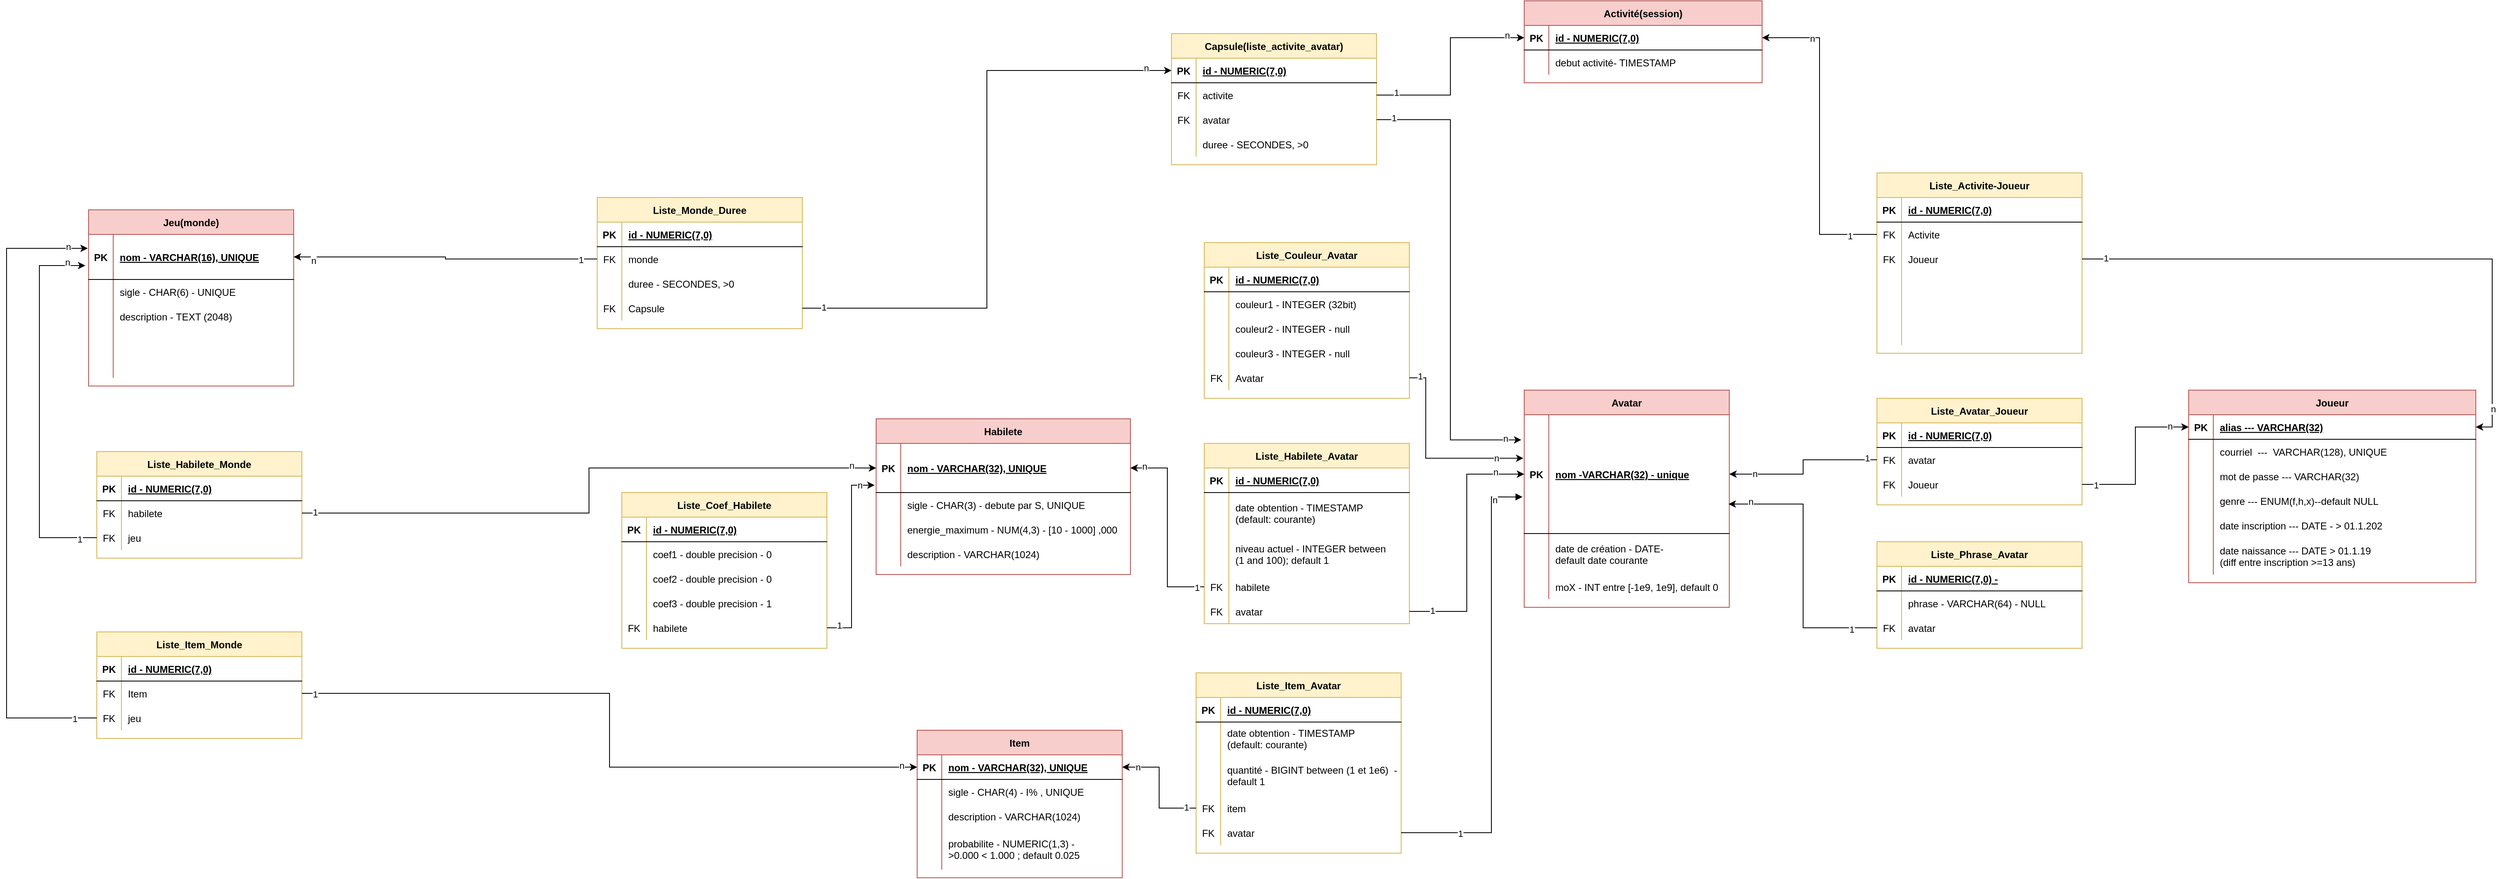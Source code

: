 <mxfile version="24.0.1" type="device">
  <diagram id="R2lEEEUBdFMjLlhIrx00" name="Page-1">
    <mxGraphModel dx="3134" dy="796" grid="1" gridSize="10" guides="1" tooltips="1" connect="1" arrows="1" fold="1" page="1" pageScale="1" pageWidth="850" pageHeight="1100" math="0" shadow="0" extFonts="Permanent Marker^https://fonts.googleapis.com/css?family=Permanent+Marker">
      <root>
        <mxCell id="0" />
        <mxCell id="1" parent="0" />
        <mxCell id="C-vyLk0tnHw3VtMMgP7b-2" value="Joueur" style="shape=table;startSize=30;container=1;collapsible=1;childLayout=tableLayout;fixedRows=1;rowLines=0;fontStyle=1;align=center;resizeLast=1;fillColor=#f8cecc;strokeColor=#b85450;" parent="1" vertex="1">
          <mxGeometry x="1530" y="475" width="350" height="235" as="geometry" />
        </mxCell>
        <mxCell id="C-vyLk0tnHw3VtMMgP7b-3" value="" style="shape=partialRectangle;collapsible=0;dropTarget=0;pointerEvents=0;fillColor=none;points=[[0,0.5],[1,0.5]];portConstraint=eastwest;top=0;left=0;right=0;bottom=1;" parent="C-vyLk0tnHw3VtMMgP7b-2" vertex="1">
          <mxGeometry y="30" width="350" height="30" as="geometry" />
        </mxCell>
        <mxCell id="C-vyLk0tnHw3VtMMgP7b-4" value="PK" style="shape=partialRectangle;overflow=hidden;connectable=0;fillColor=none;top=0;left=0;bottom=0;right=0;fontStyle=1;" parent="C-vyLk0tnHw3VtMMgP7b-3" vertex="1">
          <mxGeometry width="30" height="30" as="geometry">
            <mxRectangle width="30" height="30" as="alternateBounds" />
          </mxGeometry>
        </mxCell>
        <mxCell id="C-vyLk0tnHw3VtMMgP7b-5" value="alias --- VARCHAR(32)" style="shape=partialRectangle;overflow=hidden;connectable=0;fillColor=none;top=0;left=0;bottom=0;right=0;align=left;spacingLeft=6;fontStyle=5;" parent="C-vyLk0tnHw3VtMMgP7b-3" vertex="1">
          <mxGeometry x="30" width="320" height="30" as="geometry">
            <mxRectangle width="320" height="30" as="alternateBounds" />
          </mxGeometry>
        </mxCell>
        <mxCell id="C-vyLk0tnHw3VtMMgP7b-9" value="" style="shape=partialRectangle;collapsible=0;dropTarget=0;pointerEvents=0;fillColor=none;points=[[0,0.5],[1,0.5]];portConstraint=eastwest;top=0;left=0;right=0;bottom=0;" parent="C-vyLk0tnHw3VtMMgP7b-2" vertex="1">
          <mxGeometry y="60" width="350" height="30" as="geometry" />
        </mxCell>
        <mxCell id="C-vyLk0tnHw3VtMMgP7b-10" value="" style="shape=partialRectangle;overflow=hidden;connectable=0;fillColor=none;top=0;left=0;bottom=0;right=0;" parent="C-vyLk0tnHw3VtMMgP7b-9" vertex="1">
          <mxGeometry width="30" height="30" as="geometry">
            <mxRectangle width="30" height="30" as="alternateBounds" />
          </mxGeometry>
        </mxCell>
        <mxCell id="C-vyLk0tnHw3VtMMgP7b-11" value="courriel  ---  VARCHAR(128), UNIQUE" style="shape=partialRectangle;overflow=hidden;connectable=0;fillColor=none;top=0;left=0;bottom=0;right=0;align=left;spacingLeft=6;" parent="C-vyLk0tnHw3VtMMgP7b-9" vertex="1">
          <mxGeometry x="30" width="320" height="30" as="geometry">
            <mxRectangle width="320" height="30" as="alternateBounds" />
          </mxGeometry>
        </mxCell>
        <mxCell id="EDNKt4hMMnq72DRwb28v-13" style="shape=partialRectangle;collapsible=0;dropTarget=0;pointerEvents=0;fillColor=none;points=[[0,0.5],[1,0.5]];portConstraint=eastwest;top=0;left=0;right=0;bottom=0;" parent="C-vyLk0tnHw3VtMMgP7b-2" vertex="1">
          <mxGeometry y="90" width="350" height="30" as="geometry" />
        </mxCell>
        <mxCell id="EDNKt4hMMnq72DRwb28v-14" style="shape=partialRectangle;overflow=hidden;connectable=0;fillColor=none;top=0;left=0;bottom=0;right=0;" parent="EDNKt4hMMnq72DRwb28v-13" vertex="1">
          <mxGeometry width="30" height="30" as="geometry">
            <mxRectangle width="30" height="30" as="alternateBounds" />
          </mxGeometry>
        </mxCell>
        <mxCell id="EDNKt4hMMnq72DRwb28v-15" value="mot de passe --- VARCHAR(32)" style="shape=partialRectangle;overflow=hidden;connectable=0;fillColor=none;top=0;left=0;bottom=0;right=0;align=left;spacingLeft=6;" parent="EDNKt4hMMnq72DRwb28v-13" vertex="1">
          <mxGeometry x="30" width="320" height="30" as="geometry">
            <mxRectangle width="320" height="30" as="alternateBounds" />
          </mxGeometry>
        </mxCell>
        <mxCell id="EDNKt4hMMnq72DRwb28v-10" style="shape=partialRectangle;collapsible=0;dropTarget=0;pointerEvents=0;fillColor=none;points=[[0,0.5],[1,0.5]];portConstraint=eastwest;top=0;left=0;right=0;bottom=0;" parent="C-vyLk0tnHw3VtMMgP7b-2" vertex="1">
          <mxGeometry y="120" width="350" height="30" as="geometry" />
        </mxCell>
        <mxCell id="EDNKt4hMMnq72DRwb28v-11" style="shape=partialRectangle;overflow=hidden;connectable=0;fillColor=none;top=0;left=0;bottom=0;right=0;" parent="EDNKt4hMMnq72DRwb28v-10" vertex="1">
          <mxGeometry width="30" height="30" as="geometry">
            <mxRectangle width="30" height="30" as="alternateBounds" />
          </mxGeometry>
        </mxCell>
        <mxCell id="EDNKt4hMMnq72DRwb28v-12" value="genre --- ENUM(f,h,x)--default NULL" style="shape=partialRectangle;overflow=hidden;connectable=0;fillColor=none;top=0;left=0;bottom=0;right=0;align=left;spacingLeft=6;" parent="EDNKt4hMMnq72DRwb28v-10" vertex="1">
          <mxGeometry x="30" width="320" height="30" as="geometry">
            <mxRectangle width="320" height="30" as="alternateBounds" />
          </mxGeometry>
        </mxCell>
        <mxCell id="EDNKt4hMMnq72DRwb28v-7" style="shape=partialRectangle;collapsible=0;dropTarget=0;pointerEvents=0;fillColor=none;points=[[0,0.5],[1,0.5]];portConstraint=eastwest;top=0;left=0;right=0;bottom=0;" parent="C-vyLk0tnHw3VtMMgP7b-2" vertex="1">
          <mxGeometry y="150" width="350" height="30" as="geometry" />
        </mxCell>
        <mxCell id="EDNKt4hMMnq72DRwb28v-8" style="shape=partialRectangle;overflow=hidden;connectable=0;fillColor=none;top=0;left=0;bottom=0;right=0;" parent="EDNKt4hMMnq72DRwb28v-7" vertex="1">
          <mxGeometry width="30" height="30" as="geometry">
            <mxRectangle width="30" height="30" as="alternateBounds" />
          </mxGeometry>
        </mxCell>
        <mxCell id="EDNKt4hMMnq72DRwb28v-9" value="date inscription --- DATE - &gt; 01.1.202" style="shape=partialRectangle;overflow=hidden;connectable=0;fillColor=none;top=0;left=0;bottom=0;right=0;align=left;spacingLeft=6;" parent="EDNKt4hMMnq72DRwb28v-7" vertex="1">
          <mxGeometry x="30" width="320" height="30" as="geometry">
            <mxRectangle width="320" height="30" as="alternateBounds" />
          </mxGeometry>
        </mxCell>
        <mxCell id="EDNKt4hMMnq72DRwb28v-4" style="shape=partialRectangle;collapsible=0;dropTarget=0;pointerEvents=0;fillColor=none;points=[[0,0.5],[1,0.5]];portConstraint=eastwest;top=0;left=0;right=0;bottom=0;" parent="C-vyLk0tnHw3VtMMgP7b-2" vertex="1">
          <mxGeometry y="180" width="350" height="45" as="geometry" />
        </mxCell>
        <mxCell id="EDNKt4hMMnq72DRwb28v-5" style="shape=partialRectangle;overflow=hidden;connectable=0;fillColor=none;top=0;left=0;bottom=0;right=0;" parent="EDNKt4hMMnq72DRwb28v-4" vertex="1">
          <mxGeometry width="30" height="45" as="geometry">
            <mxRectangle width="30" height="45" as="alternateBounds" />
          </mxGeometry>
        </mxCell>
        <mxCell id="EDNKt4hMMnq72DRwb28v-6" value="date naissance --- DATE &gt; 01.1.19 &#xa;(diff entre inscription &gt;=13 ans)" style="shape=partialRectangle;overflow=hidden;connectable=0;fillColor=none;top=0;left=0;bottom=0;right=0;align=left;spacingLeft=6;" parent="EDNKt4hMMnq72DRwb28v-4" vertex="1">
          <mxGeometry x="30" width="320" height="45" as="geometry">
            <mxRectangle width="320" height="45" as="alternateBounds" />
          </mxGeometry>
        </mxCell>
        <mxCell id="C-vyLk0tnHw3VtMMgP7b-13" value="Jeu(monde)" style="shape=table;startSize=30;container=1;collapsible=1;childLayout=tableLayout;fixedRows=1;rowLines=0;fontStyle=1;align=center;resizeLast=1;fillColor=#f8cecc;strokeColor=#b85450;" parent="1" vertex="1">
          <mxGeometry x="-1030" y="255" width="250" height="215" as="geometry" />
        </mxCell>
        <mxCell id="C-vyLk0tnHw3VtMMgP7b-14" value="" style="shape=partialRectangle;collapsible=0;dropTarget=0;pointerEvents=0;fillColor=none;points=[[0,0.5],[1,0.5]];portConstraint=eastwest;top=0;left=0;right=0;bottom=1;" parent="C-vyLk0tnHw3VtMMgP7b-13" vertex="1">
          <mxGeometry y="30" width="250" height="55" as="geometry" />
        </mxCell>
        <mxCell id="C-vyLk0tnHw3VtMMgP7b-15" value="PK" style="shape=partialRectangle;overflow=hidden;connectable=0;fillColor=none;top=0;left=0;bottom=0;right=0;fontStyle=1;" parent="C-vyLk0tnHw3VtMMgP7b-14" vertex="1">
          <mxGeometry width="30" height="55" as="geometry">
            <mxRectangle width="30" height="55" as="alternateBounds" />
          </mxGeometry>
        </mxCell>
        <mxCell id="C-vyLk0tnHw3VtMMgP7b-16" value="nom - VARCHAR(16), UNIQUE" style="shape=partialRectangle;overflow=hidden;connectable=0;fillColor=none;top=0;left=0;bottom=0;right=0;align=left;spacingLeft=6;fontStyle=5;" parent="C-vyLk0tnHw3VtMMgP7b-14" vertex="1">
          <mxGeometry x="30" width="220" height="55" as="geometry">
            <mxRectangle width="220" height="55" as="alternateBounds" />
          </mxGeometry>
        </mxCell>
        <mxCell id="C-vyLk0tnHw3VtMMgP7b-17" value="" style="shape=partialRectangle;collapsible=0;dropTarget=0;pointerEvents=0;fillColor=none;points=[[0,0.5],[1,0.5]];portConstraint=eastwest;top=0;left=0;right=0;bottom=0;" parent="C-vyLk0tnHw3VtMMgP7b-13" vertex="1">
          <mxGeometry y="85" width="250" height="30" as="geometry" />
        </mxCell>
        <mxCell id="C-vyLk0tnHw3VtMMgP7b-18" value="" style="shape=partialRectangle;overflow=hidden;connectable=0;fillColor=none;top=0;left=0;bottom=0;right=0;" parent="C-vyLk0tnHw3VtMMgP7b-17" vertex="1">
          <mxGeometry width="30" height="30" as="geometry">
            <mxRectangle width="30" height="30" as="alternateBounds" />
          </mxGeometry>
        </mxCell>
        <mxCell id="C-vyLk0tnHw3VtMMgP7b-19" value="sigle - CHAR(6) - UNIQUE" style="shape=partialRectangle;overflow=hidden;connectable=0;fillColor=none;top=0;left=0;bottom=0;right=0;align=left;spacingLeft=6;" parent="C-vyLk0tnHw3VtMMgP7b-17" vertex="1">
          <mxGeometry x="30" width="220" height="30" as="geometry">
            <mxRectangle width="220" height="30" as="alternateBounds" />
          </mxGeometry>
        </mxCell>
        <mxCell id="C-vyLk0tnHw3VtMMgP7b-20" value="" style="shape=partialRectangle;collapsible=0;dropTarget=0;pointerEvents=0;fillColor=none;points=[[0,0.5],[1,0.5]];portConstraint=eastwest;top=0;left=0;right=0;bottom=0;" parent="C-vyLk0tnHw3VtMMgP7b-13" vertex="1">
          <mxGeometry y="115" width="250" height="30" as="geometry" />
        </mxCell>
        <mxCell id="C-vyLk0tnHw3VtMMgP7b-21" value="" style="shape=partialRectangle;overflow=hidden;connectable=0;fillColor=none;top=0;left=0;bottom=0;right=0;" parent="C-vyLk0tnHw3VtMMgP7b-20" vertex="1">
          <mxGeometry width="30" height="30" as="geometry">
            <mxRectangle width="30" height="30" as="alternateBounds" />
          </mxGeometry>
        </mxCell>
        <mxCell id="C-vyLk0tnHw3VtMMgP7b-22" value="description - TEXT (2048)" style="shape=partialRectangle;overflow=hidden;connectable=0;fillColor=none;top=0;left=0;bottom=0;right=0;align=left;spacingLeft=6;" parent="C-vyLk0tnHw3VtMMgP7b-20" vertex="1">
          <mxGeometry x="30" width="220" height="30" as="geometry">
            <mxRectangle width="220" height="30" as="alternateBounds" />
          </mxGeometry>
        </mxCell>
        <mxCell id="EDNKt4hMMnq72DRwb28v-22" style="shape=partialRectangle;collapsible=0;dropTarget=0;pointerEvents=0;fillColor=none;points=[[0,0.5],[1,0.5]];portConstraint=eastwest;top=0;left=0;right=0;bottom=0;" parent="C-vyLk0tnHw3VtMMgP7b-13" vertex="1">
          <mxGeometry y="145" width="250" height="30" as="geometry" />
        </mxCell>
        <mxCell id="EDNKt4hMMnq72DRwb28v-23" value="" style="shape=partialRectangle;overflow=hidden;connectable=0;fillColor=none;top=0;left=0;bottom=0;right=0;" parent="EDNKt4hMMnq72DRwb28v-22" vertex="1">
          <mxGeometry width="30" height="30" as="geometry">
            <mxRectangle width="30" height="30" as="alternateBounds" />
          </mxGeometry>
        </mxCell>
        <mxCell id="EDNKt4hMMnq72DRwb28v-24" value="" style="shape=partialRectangle;overflow=hidden;connectable=0;fillColor=none;top=0;left=0;bottom=0;right=0;align=left;spacingLeft=6;" parent="EDNKt4hMMnq72DRwb28v-22" vertex="1">
          <mxGeometry x="30" width="220" height="30" as="geometry">
            <mxRectangle width="220" height="30" as="alternateBounds" />
          </mxGeometry>
        </mxCell>
        <mxCell id="EDNKt4hMMnq72DRwb28v-16" style="shape=partialRectangle;collapsible=0;dropTarget=0;pointerEvents=0;fillColor=none;points=[[0,0.5],[1,0.5]];portConstraint=eastwest;top=0;left=0;right=0;bottom=0;" parent="C-vyLk0tnHw3VtMMgP7b-13" vertex="1">
          <mxGeometry y="175" width="250" height="30" as="geometry" />
        </mxCell>
        <mxCell id="EDNKt4hMMnq72DRwb28v-17" style="shape=partialRectangle;overflow=hidden;connectable=0;fillColor=none;top=0;left=0;bottom=0;right=0;" parent="EDNKt4hMMnq72DRwb28v-16" vertex="1">
          <mxGeometry width="30" height="30" as="geometry">
            <mxRectangle width="30" height="30" as="alternateBounds" />
          </mxGeometry>
        </mxCell>
        <mxCell id="EDNKt4hMMnq72DRwb28v-18" style="shape=partialRectangle;overflow=hidden;connectable=0;fillColor=none;top=0;left=0;bottom=0;right=0;align=left;spacingLeft=6;" parent="EDNKt4hMMnq72DRwb28v-16" vertex="1">
          <mxGeometry x="30" width="220" height="30" as="geometry">
            <mxRectangle width="220" height="30" as="alternateBounds" />
          </mxGeometry>
        </mxCell>
        <mxCell id="C-vyLk0tnHw3VtMMgP7b-23" value="Habilete" style="shape=table;startSize=30;container=1;collapsible=1;childLayout=tableLayout;fixedRows=1;rowLines=0;fontStyle=1;align=center;resizeLast=1;fillColor=#f8cecc;strokeColor=#b85450;" parent="1" vertex="1">
          <mxGeometry x="-70" y="510" width="310" height="190" as="geometry" />
        </mxCell>
        <mxCell id="C-vyLk0tnHw3VtMMgP7b-24" value="" style="shape=partialRectangle;collapsible=0;dropTarget=0;pointerEvents=0;fillColor=none;points=[[0,0.5],[1,0.5]];portConstraint=eastwest;top=0;left=0;right=0;bottom=1;" parent="C-vyLk0tnHw3VtMMgP7b-23" vertex="1">
          <mxGeometry y="30" width="310" height="60" as="geometry" />
        </mxCell>
        <mxCell id="C-vyLk0tnHw3VtMMgP7b-25" value="PK" style="shape=partialRectangle;overflow=hidden;connectable=0;fillColor=none;top=0;left=0;bottom=0;right=0;fontStyle=1;" parent="C-vyLk0tnHw3VtMMgP7b-24" vertex="1">
          <mxGeometry width="30" height="60" as="geometry">
            <mxRectangle width="30" height="60" as="alternateBounds" />
          </mxGeometry>
        </mxCell>
        <mxCell id="C-vyLk0tnHw3VtMMgP7b-26" value="nom - VARCHAR(32), UNIQUE" style="shape=partialRectangle;overflow=hidden;connectable=0;fillColor=none;top=0;left=0;bottom=0;right=0;align=left;spacingLeft=6;fontStyle=5;" parent="C-vyLk0tnHw3VtMMgP7b-24" vertex="1">
          <mxGeometry x="30" width="280" height="60" as="geometry">
            <mxRectangle width="280" height="60" as="alternateBounds" />
          </mxGeometry>
        </mxCell>
        <mxCell id="C-vyLk0tnHw3VtMMgP7b-27" value="" style="shape=partialRectangle;collapsible=0;dropTarget=0;pointerEvents=0;fillColor=none;points=[[0,0.5],[1,0.5]];portConstraint=eastwest;top=0;left=0;right=0;bottom=0;" parent="C-vyLk0tnHw3VtMMgP7b-23" vertex="1">
          <mxGeometry y="90" width="310" height="30" as="geometry" />
        </mxCell>
        <mxCell id="C-vyLk0tnHw3VtMMgP7b-28" value="" style="shape=partialRectangle;overflow=hidden;connectable=0;fillColor=none;top=0;left=0;bottom=0;right=0;" parent="C-vyLk0tnHw3VtMMgP7b-27" vertex="1">
          <mxGeometry width="30" height="30" as="geometry">
            <mxRectangle width="30" height="30" as="alternateBounds" />
          </mxGeometry>
        </mxCell>
        <mxCell id="C-vyLk0tnHw3VtMMgP7b-29" value="sigle - CHAR(3) - debute par S, UNIQUE" style="shape=partialRectangle;overflow=hidden;connectable=0;fillColor=none;top=0;left=0;bottom=0;right=0;align=left;spacingLeft=6;" parent="C-vyLk0tnHw3VtMMgP7b-27" vertex="1">
          <mxGeometry x="30" width="280" height="30" as="geometry">
            <mxRectangle width="280" height="30" as="alternateBounds" />
          </mxGeometry>
        </mxCell>
        <mxCell id="EDNKt4hMMnq72DRwb28v-28" style="shape=partialRectangle;collapsible=0;dropTarget=0;pointerEvents=0;fillColor=none;points=[[0,0.5],[1,0.5]];portConstraint=eastwest;top=0;left=0;right=0;bottom=0;" parent="C-vyLk0tnHw3VtMMgP7b-23" vertex="1">
          <mxGeometry y="120" width="310" height="30" as="geometry" />
        </mxCell>
        <mxCell id="EDNKt4hMMnq72DRwb28v-29" style="shape=partialRectangle;overflow=hidden;connectable=0;fillColor=none;top=0;left=0;bottom=0;right=0;" parent="EDNKt4hMMnq72DRwb28v-28" vertex="1">
          <mxGeometry width="30" height="30" as="geometry">
            <mxRectangle width="30" height="30" as="alternateBounds" />
          </mxGeometry>
        </mxCell>
        <mxCell id="EDNKt4hMMnq72DRwb28v-30" value="energie_maximum - NUM(4,3) - [10 - 1000] ,000" style="shape=partialRectangle;overflow=hidden;connectable=0;fillColor=none;top=0;left=0;bottom=0;right=0;align=left;spacingLeft=6;" parent="EDNKt4hMMnq72DRwb28v-28" vertex="1">
          <mxGeometry x="30" width="280" height="30" as="geometry">
            <mxRectangle width="280" height="30" as="alternateBounds" />
          </mxGeometry>
        </mxCell>
        <mxCell id="EDNKt4hMMnq72DRwb28v-37" style="shape=partialRectangle;collapsible=0;dropTarget=0;pointerEvents=0;fillColor=none;points=[[0,0.5],[1,0.5]];portConstraint=eastwest;top=0;left=0;right=0;bottom=0;" parent="C-vyLk0tnHw3VtMMgP7b-23" vertex="1">
          <mxGeometry y="150" width="310" height="30" as="geometry" />
        </mxCell>
        <mxCell id="EDNKt4hMMnq72DRwb28v-38" style="shape=partialRectangle;overflow=hidden;connectable=0;fillColor=none;top=0;left=0;bottom=0;right=0;" parent="EDNKt4hMMnq72DRwb28v-37" vertex="1">
          <mxGeometry width="30" height="30" as="geometry">
            <mxRectangle width="30" height="30" as="alternateBounds" />
          </mxGeometry>
        </mxCell>
        <mxCell id="EDNKt4hMMnq72DRwb28v-39" value="description - VARCHAR(1024)" style="shape=partialRectangle;overflow=hidden;connectable=0;fillColor=none;top=0;left=0;bottom=0;right=0;align=left;spacingLeft=6;" parent="EDNKt4hMMnq72DRwb28v-37" vertex="1">
          <mxGeometry x="30" width="280" height="30" as="geometry">
            <mxRectangle width="280" height="30" as="alternateBounds" />
          </mxGeometry>
        </mxCell>
        <mxCell id="EDNKt4hMMnq72DRwb28v-49" value="Item" style="shape=table;startSize=30;container=1;collapsible=1;childLayout=tableLayout;fixedRows=1;rowLines=0;fontStyle=1;align=center;resizeLast=1;fillColor=#f8cecc;strokeColor=#b85450;" parent="1" vertex="1">
          <mxGeometry x="-20" y="890" width="250" height="180" as="geometry">
            <mxRectangle x="-20" y="890" width="70" height="30" as="alternateBounds" />
          </mxGeometry>
        </mxCell>
        <mxCell id="EDNKt4hMMnq72DRwb28v-50" value="" style="shape=partialRectangle;collapsible=0;dropTarget=0;pointerEvents=0;fillColor=none;points=[[0,0.5],[1,0.5]];portConstraint=eastwest;top=0;left=0;right=0;bottom=1;" parent="EDNKt4hMMnq72DRwb28v-49" vertex="1">
          <mxGeometry y="30" width="250" height="30" as="geometry" />
        </mxCell>
        <mxCell id="EDNKt4hMMnq72DRwb28v-51" value="PK" style="shape=partialRectangle;overflow=hidden;connectable=0;fillColor=none;top=0;left=0;bottom=0;right=0;fontStyle=1;" parent="EDNKt4hMMnq72DRwb28v-50" vertex="1">
          <mxGeometry width="30" height="30" as="geometry">
            <mxRectangle width="30" height="30" as="alternateBounds" />
          </mxGeometry>
        </mxCell>
        <mxCell id="EDNKt4hMMnq72DRwb28v-52" value="nom - VARCHAR(32), UNIQUE" style="shape=partialRectangle;overflow=hidden;connectable=0;fillColor=none;top=0;left=0;bottom=0;right=0;align=left;spacingLeft=6;fontStyle=5;" parent="EDNKt4hMMnq72DRwb28v-50" vertex="1">
          <mxGeometry x="30" width="220" height="30" as="geometry">
            <mxRectangle width="220" height="30" as="alternateBounds" />
          </mxGeometry>
        </mxCell>
        <mxCell id="EDNKt4hMMnq72DRwb28v-53" value="" style="shape=partialRectangle;collapsible=0;dropTarget=0;pointerEvents=0;fillColor=none;points=[[0,0.5],[1,0.5]];portConstraint=eastwest;top=0;left=0;right=0;bottom=0;" parent="EDNKt4hMMnq72DRwb28v-49" vertex="1">
          <mxGeometry y="60" width="250" height="30" as="geometry" />
        </mxCell>
        <mxCell id="EDNKt4hMMnq72DRwb28v-54" value="" style="shape=partialRectangle;overflow=hidden;connectable=0;fillColor=none;top=0;left=0;bottom=0;right=0;" parent="EDNKt4hMMnq72DRwb28v-53" vertex="1">
          <mxGeometry width="30" height="30" as="geometry">
            <mxRectangle width="30" height="30" as="alternateBounds" />
          </mxGeometry>
        </mxCell>
        <mxCell id="EDNKt4hMMnq72DRwb28v-55" value="sigle - CHAR(4) - I% , UNIQUE" style="shape=partialRectangle;overflow=hidden;connectable=0;fillColor=none;top=0;left=0;bottom=0;right=0;align=left;spacingLeft=6;" parent="EDNKt4hMMnq72DRwb28v-53" vertex="1">
          <mxGeometry x="30" width="220" height="30" as="geometry">
            <mxRectangle width="220" height="30" as="alternateBounds" />
          </mxGeometry>
        </mxCell>
        <mxCell id="EDNKt4hMMnq72DRwb28v-56" value="" style="shape=partialRectangle;collapsible=0;dropTarget=0;pointerEvents=0;fillColor=none;points=[[0,0.5],[1,0.5]];portConstraint=eastwest;top=0;left=0;right=0;bottom=0;" parent="EDNKt4hMMnq72DRwb28v-49" vertex="1">
          <mxGeometry y="90" width="250" height="30" as="geometry" />
        </mxCell>
        <mxCell id="EDNKt4hMMnq72DRwb28v-57" value="" style="shape=partialRectangle;overflow=hidden;connectable=0;fillColor=none;top=0;left=0;bottom=0;right=0;" parent="EDNKt4hMMnq72DRwb28v-56" vertex="1">
          <mxGeometry width="30" height="30" as="geometry">
            <mxRectangle width="30" height="30" as="alternateBounds" />
          </mxGeometry>
        </mxCell>
        <mxCell id="EDNKt4hMMnq72DRwb28v-58" value="description - VARCHAR(1024)" style="shape=partialRectangle;overflow=hidden;connectable=0;fillColor=none;top=0;left=0;bottom=0;right=0;align=left;spacingLeft=6;" parent="EDNKt4hMMnq72DRwb28v-56" vertex="1">
          <mxGeometry x="30" width="220" height="30" as="geometry">
            <mxRectangle width="220" height="30" as="alternateBounds" />
          </mxGeometry>
        </mxCell>
        <mxCell id="EDNKt4hMMnq72DRwb28v-59" style="shape=partialRectangle;collapsible=0;dropTarget=0;pointerEvents=0;fillColor=none;points=[[0,0.5],[1,0.5]];portConstraint=eastwest;top=0;left=0;right=0;bottom=0;" parent="EDNKt4hMMnq72DRwb28v-49" vertex="1">
          <mxGeometry y="120" width="250" height="50" as="geometry" />
        </mxCell>
        <mxCell id="EDNKt4hMMnq72DRwb28v-60" value="" style="shape=partialRectangle;overflow=hidden;connectable=0;fillColor=none;top=0;left=0;bottom=0;right=0;" parent="EDNKt4hMMnq72DRwb28v-59" vertex="1">
          <mxGeometry width="30" height="50" as="geometry">
            <mxRectangle width="30" height="50" as="alternateBounds" />
          </mxGeometry>
        </mxCell>
        <mxCell id="EDNKt4hMMnq72DRwb28v-61" value="probabilite - NUMERIC(1,3) - &#xa;&gt;0.000 &lt; 1.000 ; default 0.025" style="shape=partialRectangle;overflow=hidden;connectable=0;fillColor=none;top=0;left=0;bottom=0;right=0;align=left;spacingLeft=6;" parent="EDNKt4hMMnq72DRwb28v-59" vertex="1">
          <mxGeometry x="30" width="220" height="50" as="geometry">
            <mxRectangle width="220" height="50" as="alternateBounds" />
          </mxGeometry>
        </mxCell>
        <mxCell id="EDNKt4hMMnq72DRwb28v-68" value="Avatar" style="shape=table;startSize=30;container=1;collapsible=1;childLayout=tableLayout;fixedRows=1;rowLines=0;fontStyle=1;align=center;resizeLast=1;fillColor=#f8cecc;strokeColor=#b85450;" parent="1" vertex="1">
          <mxGeometry x="720" y="475" width="250" height="265" as="geometry">
            <mxRectangle x="720" y="475" width="80" height="30" as="alternateBounds" />
          </mxGeometry>
        </mxCell>
        <mxCell id="EDNKt4hMMnq72DRwb28v-69" value="" style="shape=partialRectangle;collapsible=0;dropTarget=0;pointerEvents=0;fillColor=none;points=[[0,0.5],[1,0.5]];portConstraint=eastwest;top=0;left=0;right=0;bottom=1;" parent="EDNKt4hMMnq72DRwb28v-68" vertex="1">
          <mxGeometry y="30" width="250" height="145" as="geometry" />
        </mxCell>
        <mxCell id="EDNKt4hMMnq72DRwb28v-70" value="PK" style="shape=partialRectangle;overflow=hidden;connectable=0;fillColor=none;top=0;left=0;bottom=0;right=0;fontStyle=1;" parent="EDNKt4hMMnq72DRwb28v-69" vertex="1">
          <mxGeometry width="30.0" height="145" as="geometry">
            <mxRectangle width="30.0" height="145" as="alternateBounds" />
          </mxGeometry>
        </mxCell>
        <mxCell id="EDNKt4hMMnq72DRwb28v-71" value="nom -VARCHAR(32) - unique" style="shape=partialRectangle;overflow=hidden;connectable=0;fillColor=none;top=0;left=0;bottom=0;right=0;align=left;spacingLeft=6;fontStyle=5;" parent="EDNKt4hMMnq72DRwb28v-69" vertex="1">
          <mxGeometry x="30.0" width="220.0" height="145" as="geometry">
            <mxRectangle width="220.0" height="145" as="alternateBounds" />
          </mxGeometry>
        </mxCell>
        <mxCell id="EDNKt4hMMnq72DRwb28v-87" style="shape=partialRectangle;collapsible=0;dropTarget=0;pointerEvents=0;fillColor=none;points=[[0,0.5],[1,0.5]];portConstraint=eastwest;top=0;left=0;right=0;bottom=0;" parent="EDNKt4hMMnq72DRwb28v-68" vertex="1">
          <mxGeometry y="175" width="250" height="50" as="geometry" />
        </mxCell>
        <mxCell id="EDNKt4hMMnq72DRwb28v-88" style="shape=partialRectangle;overflow=hidden;connectable=0;fillColor=none;top=0;left=0;bottom=0;right=0;" parent="EDNKt4hMMnq72DRwb28v-87" vertex="1">
          <mxGeometry width="30.0" height="50" as="geometry">
            <mxRectangle width="30.0" height="50" as="alternateBounds" />
          </mxGeometry>
        </mxCell>
        <mxCell id="EDNKt4hMMnq72DRwb28v-89" value="date de création - DATE- &#xa;default date courante" style="shape=partialRectangle;overflow=hidden;connectable=0;fillColor=none;top=0;left=0;bottom=0;right=0;align=left;spacingLeft=6;" parent="EDNKt4hMMnq72DRwb28v-87" vertex="1">
          <mxGeometry x="30.0" width="220.0" height="50" as="geometry">
            <mxRectangle width="220.0" height="50" as="alternateBounds" />
          </mxGeometry>
        </mxCell>
        <mxCell id="EDNKt4hMMnq72DRwb28v-84" style="shape=partialRectangle;collapsible=0;dropTarget=0;pointerEvents=0;fillColor=none;points=[[0,0.5],[1,0.5]];portConstraint=eastwest;top=0;left=0;right=0;bottom=0;" parent="EDNKt4hMMnq72DRwb28v-68" vertex="1">
          <mxGeometry y="225" width="250" height="30" as="geometry" />
        </mxCell>
        <mxCell id="EDNKt4hMMnq72DRwb28v-85" style="shape=partialRectangle;overflow=hidden;connectable=0;fillColor=none;top=0;left=0;bottom=0;right=0;" parent="EDNKt4hMMnq72DRwb28v-84" vertex="1">
          <mxGeometry width="30.0" height="30" as="geometry">
            <mxRectangle width="30.0" height="30" as="alternateBounds" />
          </mxGeometry>
        </mxCell>
        <mxCell id="EDNKt4hMMnq72DRwb28v-86" value="moX - INT entre [-1e9, 1e9], default 0" style="shape=partialRectangle;overflow=hidden;connectable=0;fillColor=none;top=0;left=0;bottom=0;right=0;align=left;spacingLeft=6;" parent="EDNKt4hMMnq72DRwb28v-84" vertex="1">
          <mxGeometry x="30.0" width="220.0" height="30" as="geometry">
            <mxRectangle width="220.0" height="30" as="alternateBounds" />
          </mxGeometry>
        </mxCell>
        <mxCell id="EDNKt4hMMnq72DRwb28v-93" value="Liste_Couleur_Avatar" style="shape=table;startSize=30;container=1;collapsible=1;childLayout=tableLayout;fixedRows=1;rowLines=0;fontStyle=1;align=center;resizeLast=1;fillColor=#fff2cc;strokeColor=#d6b656;" parent="1" vertex="1">
          <mxGeometry x="330" y="295" width="250" height="190" as="geometry">
            <mxRectangle x="340" y="320" width="160" height="30" as="alternateBounds" />
          </mxGeometry>
        </mxCell>
        <mxCell id="EDNKt4hMMnq72DRwb28v-94" value="" style="shape=partialRectangle;collapsible=0;dropTarget=0;pointerEvents=0;fillColor=none;points=[[0,0.5],[1,0.5]];portConstraint=eastwest;top=0;left=0;right=0;bottom=1;" parent="EDNKt4hMMnq72DRwb28v-93" vertex="1">
          <mxGeometry y="30" width="250" height="30" as="geometry" />
        </mxCell>
        <mxCell id="EDNKt4hMMnq72DRwb28v-95" value="PK" style="shape=partialRectangle;overflow=hidden;connectable=0;fillColor=none;top=0;left=0;bottom=0;right=0;fontStyle=1;" parent="EDNKt4hMMnq72DRwb28v-94" vertex="1">
          <mxGeometry width="30" height="30" as="geometry">
            <mxRectangle width="30" height="30" as="alternateBounds" />
          </mxGeometry>
        </mxCell>
        <mxCell id="EDNKt4hMMnq72DRwb28v-96" value="id - NUMERIC(7,0)" style="shape=partialRectangle;overflow=hidden;connectable=0;fillColor=none;top=0;left=0;bottom=0;right=0;align=left;spacingLeft=6;fontStyle=5;" parent="EDNKt4hMMnq72DRwb28v-94" vertex="1">
          <mxGeometry x="30" width="220" height="30" as="geometry">
            <mxRectangle width="220" height="30" as="alternateBounds" />
          </mxGeometry>
        </mxCell>
        <mxCell id="EDNKt4hMMnq72DRwb28v-97" value="" style="shape=partialRectangle;collapsible=0;dropTarget=0;pointerEvents=0;fillColor=none;points=[[0,0.5],[1,0.5]];portConstraint=eastwest;top=0;left=0;right=0;bottom=0;" parent="EDNKt4hMMnq72DRwb28v-93" vertex="1">
          <mxGeometry y="60" width="250" height="30" as="geometry" />
        </mxCell>
        <mxCell id="EDNKt4hMMnq72DRwb28v-98" value="" style="shape=partialRectangle;overflow=hidden;connectable=0;fillColor=none;top=0;left=0;bottom=0;right=0;" parent="EDNKt4hMMnq72DRwb28v-97" vertex="1">
          <mxGeometry width="30" height="30" as="geometry">
            <mxRectangle width="30" height="30" as="alternateBounds" />
          </mxGeometry>
        </mxCell>
        <mxCell id="EDNKt4hMMnq72DRwb28v-99" value="couleur1 - INTEGER (32bit)" style="shape=partialRectangle;overflow=hidden;connectable=0;fillColor=none;top=0;left=0;bottom=0;right=0;align=left;spacingLeft=6;" parent="EDNKt4hMMnq72DRwb28v-97" vertex="1">
          <mxGeometry x="30" width="220" height="30" as="geometry">
            <mxRectangle width="220" height="30" as="alternateBounds" />
          </mxGeometry>
        </mxCell>
        <mxCell id="EDNKt4hMMnq72DRwb28v-100" value="" style="shape=partialRectangle;collapsible=0;dropTarget=0;pointerEvents=0;fillColor=none;points=[[0,0.5],[1,0.5]];portConstraint=eastwest;top=0;left=0;right=0;bottom=0;" parent="EDNKt4hMMnq72DRwb28v-93" vertex="1">
          <mxGeometry y="90" width="250" height="30" as="geometry" />
        </mxCell>
        <mxCell id="EDNKt4hMMnq72DRwb28v-101" value="" style="shape=partialRectangle;overflow=hidden;connectable=0;fillColor=none;top=0;left=0;bottom=0;right=0;" parent="EDNKt4hMMnq72DRwb28v-100" vertex="1">
          <mxGeometry width="30" height="30" as="geometry">
            <mxRectangle width="30" height="30" as="alternateBounds" />
          </mxGeometry>
        </mxCell>
        <mxCell id="EDNKt4hMMnq72DRwb28v-102" value="couleur2 - INTEGER - null" style="shape=partialRectangle;overflow=hidden;connectable=0;fillColor=none;top=0;left=0;bottom=0;right=0;align=left;spacingLeft=6;" parent="EDNKt4hMMnq72DRwb28v-100" vertex="1">
          <mxGeometry x="30" width="220" height="30" as="geometry">
            <mxRectangle width="220" height="30" as="alternateBounds" />
          </mxGeometry>
        </mxCell>
        <mxCell id="EDNKt4hMMnq72DRwb28v-103" style="shape=partialRectangle;collapsible=0;dropTarget=0;pointerEvents=0;fillColor=none;points=[[0,0.5],[1,0.5]];portConstraint=eastwest;top=0;left=0;right=0;bottom=0;" parent="EDNKt4hMMnq72DRwb28v-93" vertex="1">
          <mxGeometry y="120" width="250" height="30" as="geometry" />
        </mxCell>
        <mxCell id="EDNKt4hMMnq72DRwb28v-104" value="" style="shape=partialRectangle;overflow=hidden;connectable=0;fillColor=none;top=0;left=0;bottom=0;right=0;" parent="EDNKt4hMMnq72DRwb28v-103" vertex="1">
          <mxGeometry width="30" height="30" as="geometry">
            <mxRectangle width="30" height="30" as="alternateBounds" />
          </mxGeometry>
        </mxCell>
        <mxCell id="EDNKt4hMMnq72DRwb28v-105" value="couleur3 - INTEGER - null" style="shape=partialRectangle;overflow=hidden;connectable=0;fillColor=none;top=0;left=0;bottom=0;right=0;align=left;spacingLeft=6;" parent="EDNKt4hMMnq72DRwb28v-103" vertex="1">
          <mxGeometry x="30" width="220" height="30" as="geometry">
            <mxRectangle width="220" height="30" as="alternateBounds" />
          </mxGeometry>
        </mxCell>
        <mxCell id="B3Ip8qY12DGwsQCrzuVU-5" style="shape=partialRectangle;collapsible=0;dropTarget=0;pointerEvents=0;fillColor=none;points=[[0,0.5],[1,0.5]];portConstraint=eastwest;top=0;left=0;right=0;bottom=0;" parent="EDNKt4hMMnq72DRwb28v-93" vertex="1">
          <mxGeometry y="150" width="250" height="30" as="geometry" />
        </mxCell>
        <mxCell id="B3Ip8qY12DGwsQCrzuVU-6" value="FK" style="shape=partialRectangle;overflow=hidden;connectable=0;fillColor=none;top=0;left=0;bottom=0;right=0;" parent="B3Ip8qY12DGwsQCrzuVU-5" vertex="1">
          <mxGeometry width="30" height="30" as="geometry">
            <mxRectangle width="30" height="30" as="alternateBounds" />
          </mxGeometry>
        </mxCell>
        <mxCell id="B3Ip8qY12DGwsQCrzuVU-7" value="Avatar" style="shape=partialRectangle;overflow=hidden;connectable=0;fillColor=none;top=0;left=0;bottom=0;right=0;align=left;spacingLeft=6;" parent="B3Ip8qY12DGwsQCrzuVU-5" vertex="1">
          <mxGeometry x="30" width="220" height="30" as="geometry">
            <mxRectangle width="220" height="30" as="alternateBounds" />
          </mxGeometry>
        </mxCell>
        <mxCell id="EDNKt4hMMnq72DRwb28v-119" value="Liste_Habilete_Avatar" style="shape=table;startSize=30;container=1;collapsible=1;childLayout=tableLayout;fixedRows=1;rowLines=0;fontStyle=1;align=center;resizeLast=1;fillColor=#fff2cc;strokeColor=#d6b656;" parent="1" vertex="1">
          <mxGeometry x="330" y="540" width="250" height="220" as="geometry" />
        </mxCell>
        <mxCell id="EDNKt4hMMnq72DRwb28v-120" value="" style="shape=partialRectangle;collapsible=0;dropTarget=0;pointerEvents=0;fillColor=none;points=[[0,0.5],[1,0.5]];portConstraint=eastwest;top=0;left=0;right=0;bottom=1;" parent="EDNKt4hMMnq72DRwb28v-119" vertex="1">
          <mxGeometry y="30" width="250" height="30" as="geometry" />
        </mxCell>
        <mxCell id="EDNKt4hMMnq72DRwb28v-121" value="PK" style="shape=partialRectangle;overflow=hidden;connectable=0;fillColor=none;top=0;left=0;bottom=0;right=0;fontStyle=1;" parent="EDNKt4hMMnq72DRwb28v-120" vertex="1">
          <mxGeometry width="30" height="30" as="geometry">
            <mxRectangle width="30" height="30" as="alternateBounds" />
          </mxGeometry>
        </mxCell>
        <mxCell id="EDNKt4hMMnq72DRwb28v-122" value="id - NUMERIC(7,0)" style="shape=partialRectangle;overflow=hidden;connectable=0;fillColor=none;top=0;left=0;bottom=0;right=0;align=left;spacingLeft=6;fontStyle=5;" parent="EDNKt4hMMnq72DRwb28v-120" vertex="1">
          <mxGeometry x="30" width="220" height="30" as="geometry">
            <mxRectangle width="220" height="30" as="alternateBounds" />
          </mxGeometry>
        </mxCell>
        <mxCell id="EDNKt4hMMnq72DRwb28v-123" value="" style="shape=partialRectangle;collapsible=0;dropTarget=0;pointerEvents=0;fillColor=none;points=[[0,0.5],[1,0.5]];portConstraint=eastwest;top=0;left=0;right=0;bottom=0;" parent="EDNKt4hMMnq72DRwb28v-119" vertex="1">
          <mxGeometry y="60" width="250" height="50" as="geometry" />
        </mxCell>
        <mxCell id="EDNKt4hMMnq72DRwb28v-124" value="" style="shape=partialRectangle;overflow=hidden;connectable=0;fillColor=none;top=0;left=0;bottom=0;right=0;" parent="EDNKt4hMMnq72DRwb28v-123" vertex="1">
          <mxGeometry width="30" height="50" as="geometry">
            <mxRectangle width="30" height="50" as="alternateBounds" />
          </mxGeometry>
        </mxCell>
        <mxCell id="EDNKt4hMMnq72DRwb28v-125" value="date obtention - TIMESTAMP&#xa;(default: courante)" style="shape=partialRectangle;overflow=hidden;connectable=0;fillColor=none;top=0;left=0;bottom=0;right=0;align=left;spacingLeft=6;" parent="EDNKt4hMMnq72DRwb28v-123" vertex="1">
          <mxGeometry x="30" width="220" height="50" as="geometry">
            <mxRectangle width="220" height="50" as="alternateBounds" />
          </mxGeometry>
        </mxCell>
        <mxCell id="EDNKt4hMMnq72DRwb28v-126" value="" style="shape=partialRectangle;collapsible=0;dropTarget=0;pointerEvents=0;fillColor=none;points=[[0,0.5],[1,0.5]];portConstraint=eastwest;top=0;left=0;right=0;bottom=0;" parent="EDNKt4hMMnq72DRwb28v-119" vertex="1">
          <mxGeometry y="110" width="250" height="50" as="geometry" />
        </mxCell>
        <mxCell id="EDNKt4hMMnq72DRwb28v-127" value="" style="shape=partialRectangle;overflow=hidden;connectable=0;fillColor=none;top=0;left=0;bottom=0;right=0;" parent="EDNKt4hMMnq72DRwb28v-126" vertex="1">
          <mxGeometry width="30" height="50" as="geometry">
            <mxRectangle width="30" height="50" as="alternateBounds" />
          </mxGeometry>
        </mxCell>
        <mxCell id="EDNKt4hMMnq72DRwb28v-128" value="niveau actuel - INTEGER between &#xa;(1 and 100); default 1" style="shape=partialRectangle;overflow=hidden;connectable=0;fillColor=none;top=0;left=0;bottom=0;right=0;align=left;spacingLeft=6;" parent="EDNKt4hMMnq72DRwb28v-126" vertex="1">
          <mxGeometry x="30" width="220" height="50" as="geometry">
            <mxRectangle width="220" height="50" as="alternateBounds" />
          </mxGeometry>
        </mxCell>
        <mxCell id="EDNKt4hMMnq72DRwb28v-132" style="shape=partialRectangle;collapsible=0;dropTarget=0;pointerEvents=0;fillColor=none;points=[[0,0.5],[1,0.5]];portConstraint=eastwest;top=0;left=0;right=0;bottom=0;" parent="EDNKt4hMMnq72DRwb28v-119" vertex="1">
          <mxGeometry y="160" width="250" height="30" as="geometry" />
        </mxCell>
        <mxCell id="EDNKt4hMMnq72DRwb28v-133" value="FK" style="shape=partialRectangle;overflow=hidden;connectable=0;fillColor=none;top=0;left=0;bottom=0;right=0;" parent="EDNKt4hMMnq72DRwb28v-132" vertex="1">
          <mxGeometry width="30" height="30" as="geometry">
            <mxRectangle width="30" height="30" as="alternateBounds" />
          </mxGeometry>
        </mxCell>
        <mxCell id="EDNKt4hMMnq72DRwb28v-134" value="habilete" style="shape=partialRectangle;overflow=hidden;connectable=0;fillColor=none;top=0;left=0;bottom=0;right=0;align=left;spacingLeft=6;" parent="EDNKt4hMMnq72DRwb28v-132" vertex="1">
          <mxGeometry x="30" width="220" height="30" as="geometry">
            <mxRectangle width="220" height="30" as="alternateBounds" />
          </mxGeometry>
        </mxCell>
        <mxCell id="B3Ip8qY12DGwsQCrzuVU-1" style="shape=partialRectangle;collapsible=0;dropTarget=0;pointerEvents=0;fillColor=none;points=[[0,0.5],[1,0.5]];portConstraint=eastwest;top=0;left=0;right=0;bottom=0;" parent="EDNKt4hMMnq72DRwb28v-119" vertex="1">
          <mxGeometry y="190" width="250" height="30" as="geometry" />
        </mxCell>
        <mxCell id="B3Ip8qY12DGwsQCrzuVU-2" value="FK" style="shape=partialRectangle;overflow=hidden;connectable=0;fillColor=none;top=0;left=0;bottom=0;right=0;" parent="B3Ip8qY12DGwsQCrzuVU-1" vertex="1">
          <mxGeometry width="30" height="30" as="geometry">
            <mxRectangle width="30" height="30" as="alternateBounds" />
          </mxGeometry>
        </mxCell>
        <mxCell id="B3Ip8qY12DGwsQCrzuVU-3" value="avatar" style="shape=partialRectangle;overflow=hidden;connectable=0;fillColor=none;top=0;left=0;bottom=0;right=0;align=left;spacingLeft=6;" parent="B3Ip8qY12DGwsQCrzuVU-1" vertex="1">
          <mxGeometry x="30" width="220" height="30" as="geometry">
            <mxRectangle width="220" height="30" as="alternateBounds" />
          </mxGeometry>
        </mxCell>
        <mxCell id="EDNKt4hMMnq72DRwb28v-136" style="edgeStyle=orthogonalEdgeStyle;rounded=0;orthogonalLoop=1;jettySize=auto;html=1;exitX=0;exitY=0.5;exitDx=0;exitDy=0;entryX=1;entryY=0.5;entryDx=0;entryDy=0;" parent="1" source="EDNKt4hMMnq72DRwb28v-132" target="C-vyLk0tnHw3VtMMgP7b-24" edge="1">
          <mxGeometry relative="1" as="geometry" />
        </mxCell>
        <mxCell id="EDNKt4hMMnq72DRwb28v-435" value="n" style="edgeLabel;html=1;align=center;verticalAlign=middle;resizable=0;points=[];" parent="EDNKt4hMMnq72DRwb28v-136" vertex="1" connectable="0">
          <mxGeometry x="0.855" y="-2" relative="1" as="geometry">
            <mxPoint as="offset" />
          </mxGeometry>
        </mxCell>
        <mxCell id="EDNKt4hMMnq72DRwb28v-436" value="1" style="edgeLabel;html=1;align=center;verticalAlign=middle;resizable=0;points=[];" parent="EDNKt4hMMnq72DRwb28v-136" vertex="1" connectable="0">
          <mxGeometry x="-0.921" y="1" relative="1" as="geometry">
            <mxPoint as="offset" />
          </mxGeometry>
        </mxCell>
        <mxCell id="EDNKt4hMMnq72DRwb28v-137" value="Liste_Item_Avatar" style="shape=table;startSize=30;container=1;collapsible=1;childLayout=tableLayout;fixedRows=1;rowLines=0;fontStyle=1;align=center;resizeLast=1;fillColor=#fff2cc;strokeColor=#d6b656;" parent="1" vertex="1">
          <mxGeometry x="320" y="820" width="250" height="220" as="geometry">
            <mxRectangle x="340" y="890" width="140" height="30" as="alternateBounds" />
          </mxGeometry>
        </mxCell>
        <mxCell id="EDNKt4hMMnq72DRwb28v-138" value="" style="shape=partialRectangle;collapsible=0;dropTarget=0;pointerEvents=0;fillColor=none;points=[[0,0.5],[1,0.5]];portConstraint=eastwest;top=0;left=0;right=0;bottom=1;" parent="EDNKt4hMMnq72DRwb28v-137" vertex="1">
          <mxGeometry y="30" width="250" height="30" as="geometry" />
        </mxCell>
        <mxCell id="EDNKt4hMMnq72DRwb28v-139" value="PK" style="shape=partialRectangle;overflow=hidden;connectable=0;fillColor=none;top=0;left=0;bottom=0;right=0;fontStyle=1;" parent="EDNKt4hMMnq72DRwb28v-138" vertex="1">
          <mxGeometry width="30" height="30" as="geometry">
            <mxRectangle width="30" height="30" as="alternateBounds" />
          </mxGeometry>
        </mxCell>
        <mxCell id="EDNKt4hMMnq72DRwb28v-140" value="id - NUMERIC(7,0)" style="shape=partialRectangle;overflow=hidden;connectable=0;fillColor=none;top=0;left=0;bottom=0;right=0;align=left;spacingLeft=6;fontStyle=5;" parent="EDNKt4hMMnq72DRwb28v-138" vertex="1">
          <mxGeometry x="30" width="220" height="30" as="geometry">
            <mxRectangle width="220" height="30" as="alternateBounds" />
          </mxGeometry>
        </mxCell>
        <mxCell id="EDNKt4hMMnq72DRwb28v-141" value="" style="shape=partialRectangle;collapsible=0;dropTarget=0;pointerEvents=0;fillColor=none;points=[[0,0.5],[1,0.5]];portConstraint=eastwest;top=0;left=0;right=0;bottom=0;" parent="EDNKt4hMMnq72DRwb28v-137" vertex="1">
          <mxGeometry y="60" width="250" height="40" as="geometry" />
        </mxCell>
        <mxCell id="EDNKt4hMMnq72DRwb28v-142" value="" style="shape=partialRectangle;overflow=hidden;connectable=0;fillColor=none;top=0;left=0;bottom=0;right=0;" parent="EDNKt4hMMnq72DRwb28v-141" vertex="1">
          <mxGeometry width="30" height="40" as="geometry">
            <mxRectangle width="30" height="40" as="alternateBounds" />
          </mxGeometry>
        </mxCell>
        <mxCell id="EDNKt4hMMnq72DRwb28v-143" value="date obtention - TIMESTAMP&#xa;(default: courante)" style="shape=partialRectangle;overflow=hidden;connectable=0;fillColor=none;top=0;left=0;bottom=0;right=0;align=left;spacingLeft=6;" parent="EDNKt4hMMnq72DRwb28v-141" vertex="1">
          <mxGeometry x="30" width="220" height="40" as="geometry">
            <mxRectangle width="220" height="40" as="alternateBounds" />
          </mxGeometry>
        </mxCell>
        <mxCell id="EDNKt4hMMnq72DRwb28v-144" value="" style="shape=partialRectangle;collapsible=0;dropTarget=0;pointerEvents=0;fillColor=none;points=[[0,0.5],[1,0.5]];portConstraint=eastwest;top=0;left=0;right=0;bottom=0;" parent="EDNKt4hMMnq72DRwb28v-137" vertex="1">
          <mxGeometry y="100" width="250" height="50" as="geometry" />
        </mxCell>
        <mxCell id="EDNKt4hMMnq72DRwb28v-145" value="" style="shape=partialRectangle;overflow=hidden;connectable=0;fillColor=none;top=0;left=0;bottom=0;right=0;" parent="EDNKt4hMMnq72DRwb28v-144" vertex="1">
          <mxGeometry width="30" height="50" as="geometry">
            <mxRectangle width="30" height="50" as="alternateBounds" />
          </mxGeometry>
        </mxCell>
        <mxCell id="EDNKt4hMMnq72DRwb28v-146" value="quantité - BIGINT between (1 et 1e6)  -&#xa;default 1" style="shape=partialRectangle;overflow=hidden;connectable=0;fillColor=none;top=0;left=0;bottom=0;right=0;align=left;spacingLeft=6;" parent="EDNKt4hMMnq72DRwb28v-144" vertex="1">
          <mxGeometry x="30" width="220" height="50" as="geometry">
            <mxRectangle width="220" height="50" as="alternateBounds" />
          </mxGeometry>
        </mxCell>
        <mxCell id="EDNKt4hMMnq72DRwb28v-147" style="shape=partialRectangle;collapsible=0;dropTarget=0;pointerEvents=0;fillColor=none;points=[[0,0.5],[1,0.5]];portConstraint=eastwest;top=0;left=0;right=0;bottom=0;" parent="EDNKt4hMMnq72DRwb28v-137" vertex="1">
          <mxGeometry y="150" width="250" height="30" as="geometry" />
        </mxCell>
        <mxCell id="EDNKt4hMMnq72DRwb28v-148" value="FK" style="shape=partialRectangle;overflow=hidden;connectable=0;fillColor=none;top=0;left=0;bottom=0;right=0;" parent="EDNKt4hMMnq72DRwb28v-147" vertex="1">
          <mxGeometry width="30" height="30" as="geometry">
            <mxRectangle width="30" height="30" as="alternateBounds" />
          </mxGeometry>
        </mxCell>
        <mxCell id="EDNKt4hMMnq72DRwb28v-149" value="item" style="shape=partialRectangle;overflow=hidden;connectable=0;fillColor=none;top=0;left=0;bottom=0;right=0;align=left;spacingLeft=6;" parent="EDNKt4hMMnq72DRwb28v-147" vertex="1">
          <mxGeometry x="30" width="220" height="30" as="geometry">
            <mxRectangle width="220" height="30" as="alternateBounds" />
          </mxGeometry>
        </mxCell>
        <mxCell id="pO1OR71RrGObsHmgSnEm-2" style="shape=partialRectangle;collapsible=0;dropTarget=0;pointerEvents=0;fillColor=none;points=[[0,0.5],[1,0.5]];portConstraint=eastwest;top=0;left=0;right=0;bottom=0;" parent="EDNKt4hMMnq72DRwb28v-137" vertex="1">
          <mxGeometry y="180" width="250" height="30" as="geometry" />
        </mxCell>
        <mxCell id="pO1OR71RrGObsHmgSnEm-3" value="FK" style="shape=partialRectangle;overflow=hidden;connectable=0;fillColor=none;top=0;left=0;bottom=0;right=0;" parent="pO1OR71RrGObsHmgSnEm-2" vertex="1">
          <mxGeometry width="30" height="30" as="geometry">
            <mxRectangle width="30" height="30" as="alternateBounds" />
          </mxGeometry>
        </mxCell>
        <mxCell id="pO1OR71RrGObsHmgSnEm-4" value="avatar" style="shape=partialRectangle;overflow=hidden;connectable=0;fillColor=none;top=0;left=0;bottom=0;right=0;align=left;spacingLeft=6;" parent="pO1OR71RrGObsHmgSnEm-2" vertex="1">
          <mxGeometry x="30" width="220" height="30" as="geometry">
            <mxRectangle width="220" height="30" as="alternateBounds" />
          </mxGeometry>
        </mxCell>
        <mxCell id="EDNKt4hMMnq72DRwb28v-150" style="edgeStyle=orthogonalEdgeStyle;rounded=0;orthogonalLoop=1;jettySize=auto;html=1;exitX=0;exitY=0.5;exitDx=0;exitDy=0;entryX=1;entryY=0.5;entryDx=0;entryDy=0;" parent="1" source="EDNKt4hMMnq72DRwb28v-147" target="EDNKt4hMMnq72DRwb28v-50" edge="1">
          <mxGeometry relative="1" as="geometry" />
        </mxCell>
        <mxCell id="EDNKt4hMMnq72DRwb28v-439" value="1" style="edgeLabel;html=1;align=center;verticalAlign=middle;resizable=0;points=[];" parent="EDNKt4hMMnq72DRwb28v-150" vertex="1" connectable="0">
          <mxGeometry x="-0.83" y="-1" relative="1" as="geometry">
            <mxPoint as="offset" />
          </mxGeometry>
        </mxCell>
        <mxCell id="EDNKt4hMMnq72DRwb28v-440" value="n" style="edgeLabel;html=1;align=center;verticalAlign=middle;resizable=0;points=[];" parent="EDNKt4hMMnq72DRwb28v-150" vertex="1" connectable="0">
          <mxGeometry x="0.73" relative="1" as="geometry">
            <mxPoint as="offset" />
          </mxGeometry>
        </mxCell>
        <mxCell id="EDNKt4hMMnq72DRwb28v-153" value="Liste_Avatar_Joueur" style="shape=table;startSize=30;container=1;collapsible=1;childLayout=tableLayout;fixedRows=1;rowLines=0;fontStyle=1;align=center;resizeLast=1;fillColor=#fff2cc;strokeColor=#d6b656;" parent="1" vertex="1">
          <mxGeometry x="1150" y="485" width="250" height="130" as="geometry" />
        </mxCell>
        <mxCell id="EDNKt4hMMnq72DRwb28v-154" value="" style="shape=partialRectangle;collapsible=0;dropTarget=0;pointerEvents=0;fillColor=none;points=[[0,0.5],[1,0.5]];portConstraint=eastwest;top=0;left=0;right=0;bottom=1;" parent="EDNKt4hMMnq72DRwb28v-153" vertex="1">
          <mxGeometry y="30" width="250" height="30" as="geometry" />
        </mxCell>
        <mxCell id="EDNKt4hMMnq72DRwb28v-155" value="PK" style="shape=partialRectangle;overflow=hidden;connectable=0;fillColor=none;top=0;left=0;bottom=0;right=0;fontStyle=1;" parent="EDNKt4hMMnq72DRwb28v-154" vertex="1">
          <mxGeometry width="30" height="30" as="geometry">
            <mxRectangle width="30" height="30" as="alternateBounds" />
          </mxGeometry>
        </mxCell>
        <mxCell id="EDNKt4hMMnq72DRwb28v-156" value="id - NUMERIC(7,0)" style="shape=partialRectangle;overflow=hidden;connectable=0;fillColor=none;top=0;left=0;bottom=0;right=0;align=left;spacingLeft=6;fontStyle=5;" parent="EDNKt4hMMnq72DRwb28v-154" vertex="1">
          <mxGeometry x="30" width="220" height="30" as="geometry">
            <mxRectangle width="220" height="30" as="alternateBounds" />
          </mxGeometry>
        </mxCell>
        <mxCell id="EDNKt4hMMnq72DRwb28v-160" value="" style="shape=partialRectangle;collapsible=0;dropTarget=0;pointerEvents=0;fillColor=none;points=[[0,0.5],[1,0.5]];portConstraint=eastwest;top=0;left=0;right=0;bottom=0;" parent="EDNKt4hMMnq72DRwb28v-153" vertex="1">
          <mxGeometry y="60" width="250" height="30" as="geometry" />
        </mxCell>
        <mxCell id="EDNKt4hMMnq72DRwb28v-161" value="FK" style="shape=partialRectangle;overflow=hidden;connectable=0;fillColor=none;top=0;left=0;bottom=0;right=0;" parent="EDNKt4hMMnq72DRwb28v-160" vertex="1">
          <mxGeometry width="30" height="30" as="geometry">
            <mxRectangle width="30" height="30" as="alternateBounds" />
          </mxGeometry>
        </mxCell>
        <mxCell id="EDNKt4hMMnq72DRwb28v-162" value="avatar" style="shape=partialRectangle;overflow=hidden;connectable=0;fillColor=none;top=0;left=0;bottom=0;right=0;align=left;spacingLeft=6;" parent="EDNKt4hMMnq72DRwb28v-160" vertex="1">
          <mxGeometry x="30" width="220" height="30" as="geometry">
            <mxRectangle width="220" height="30" as="alternateBounds" />
          </mxGeometry>
        </mxCell>
        <mxCell id="B3Ip8qY12DGwsQCrzuVU-12" style="shape=partialRectangle;collapsible=0;dropTarget=0;pointerEvents=0;fillColor=none;points=[[0,0.5],[1,0.5]];portConstraint=eastwest;top=0;left=0;right=0;bottom=0;" parent="EDNKt4hMMnq72DRwb28v-153" vertex="1">
          <mxGeometry y="90" width="250" height="30" as="geometry" />
        </mxCell>
        <mxCell id="B3Ip8qY12DGwsQCrzuVU-13" value="FK" style="shape=partialRectangle;overflow=hidden;connectable=0;fillColor=none;top=0;left=0;bottom=0;right=0;" parent="B3Ip8qY12DGwsQCrzuVU-12" vertex="1">
          <mxGeometry width="30" height="30" as="geometry">
            <mxRectangle width="30" height="30" as="alternateBounds" />
          </mxGeometry>
        </mxCell>
        <mxCell id="B3Ip8qY12DGwsQCrzuVU-14" value="Joueur" style="shape=partialRectangle;overflow=hidden;connectable=0;fillColor=none;top=0;left=0;bottom=0;right=0;align=left;spacingLeft=6;" parent="B3Ip8qY12DGwsQCrzuVU-12" vertex="1">
          <mxGeometry x="30" width="220" height="30" as="geometry">
            <mxRectangle width="220" height="30" as="alternateBounds" />
          </mxGeometry>
        </mxCell>
        <mxCell id="EDNKt4hMMnq72DRwb28v-171" style="edgeStyle=orthogonalEdgeStyle;rounded=0;orthogonalLoop=1;jettySize=auto;html=1;exitX=-0.008;exitY=0.692;exitDx=0;exitDy=0;entryX=1;entryY=0.5;entryDx=0;entryDy=0;exitPerimeter=0;startArrow=block;startFill=1;endArrow=none;endFill=0;" parent="1" source="EDNKt4hMMnq72DRwb28v-69" target="pO1OR71RrGObsHmgSnEm-2" edge="1">
          <mxGeometry relative="1" as="geometry">
            <Array as="points">
              <mxPoint x="680" y="605" />
              <mxPoint x="680" y="1015" />
            </Array>
          </mxGeometry>
        </mxCell>
        <mxCell id="EDNKt4hMMnq72DRwb28v-437" value="1" style="edgeLabel;html=1;align=center;verticalAlign=middle;resizable=0;points=[];" parent="EDNKt4hMMnq72DRwb28v-171" vertex="1" connectable="0">
          <mxGeometry x="0.742" y="1" relative="1" as="geometry">
            <mxPoint as="offset" />
          </mxGeometry>
        </mxCell>
        <mxCell id="EDNKt4hMMnq72DRwb28v-438" value="n" style="edgeLabel;html=1;align=center;verticalAlign=middle;resizable=0;points=[];" parent="EDNKt4hMMnq72DRwb28v-171" vertex="1" connectable="0">
          <mxGeometry x="-0.877" y="3" relative="1" as="geometry">
            <mxPoint as="offset" />
          </mxGeometry>
        </mxCell>
        <mxCell id="EDNKt4hMMnq72DRwb28v-172" value="Activité(session)" style="shape=table;startSize=30;container=1;collapsible=1;childLayout=tableLayout;fixedRows=1;rowLines=0;fontStyle=1;align=center;resizeLast=1;fillColor=#f8cecc;strokeColor=#b85450;" parent="1" vertex="1">
          <mxGeometry x="720" width="290" height="100" as="geometry" />
        </mxCell>
        <mxCell id="EDNKt4hMMnq72DRwb28v-173" value="" style="shape=partialRectangle;collapsible=0;dropTarget=0;pointerEvents=0;fillColor=none;points=[[0,0.5],[1,0.5]];portConstraint=eastwest;top=0;left=0;right=0;bottom=1;" parent="EDNKt4hMMnq72DRwb28v-172" vertex="1">
          <mxGeometry y="30" width="290" height="30" as="geometry" />
        </mxCell>
        <mxCell id="EDNKt4hMMnq72DRwb28v-174" value="PK" style="shape=partialRectangle;overflow=hidden;connectable=0;fillColor=none;top=0;left=0;bottom=0;right=0;fontStyle=1;" parent="EDNKt4hMMnq72DRwb28v-173" vertex="1">
          <mxGeometry width="30" height="30" as="geometry">
            <mxRectangle width="30" height="30" as="alternateBounds" />
          </mxGeometry>
        </mxCell>
        <mxCell id="EDNKt4hMMnq72DRwb28v-175" value="id - NUMERIC(7,0)" style="shape=partialRectangle;overflow=hidden;connectable=0;fillColor=none;top=0;left=0;bottom=0;right=0;align=left;spacingLeft=6;fontStyle=5;" parent="EDNKt4hMMnq72DRwb28v-173" vertex="1">
          <mxGeometry x="30" width="260" height="30" as="geometry">
            <mxRectangle width="260" height="30" as="alternateBounds" />
          </mxGeometry>
        </mxCell>
        <mxCell id="EDNKt4hMMnq72DRwb28v-176" value="" style="shape=partialRectangle;collapsible=0;dropTarget=0;pointerEvents=0;fillColor=none;points=[[0,0.5],[1,0.5]];portConstraint=eastwest;top=0;left=0;right=0;bottom=0;" parent="EDNKt4hMMnq72DRwb28v-172" vertex="1">
          <mxGeometry y="60" width="290" height="30" as="geometry" />
        </mxCell>
        <mxCell id="EDNKt4hMMnq72DRwb28v-177" value="" style="shape=partialRectangle;overflow=hidden;connectable=0;fillColor=none;top=0;left=0;bottom=0;right=0;" parent="EDNKt4hMMnq72DRwb28v-176" vertex="1">
          <mxGeometry width="30" height="30" as="geometry">
            <mxRectangle width="30" height="30" as="alternateBounds" />
          </mxGeometry>
        </mxCell>
        <mxCell id="EDNKt4hMMnq72DRwb28v-178" value="debut activité- TIMESTAMP" style="shape=partialRectangle;overflow=hidden;connectable=0;fillColor=none;top=0;left=0;bottom=0;right=0;align=left;spacingLeft=6;" parent="EDNKt4hMMnq72DRwb28v-176" vertex="1">
          <mxGeometry x="30" width="260" height="30" as="geometry">
            <mxRectangle width="260" height="30" as="alternateBounds" />
          </mxGeometry>
        </mxCell>
        <mxCell id="EDNKt4hMMnq72DRwb28v-243" value="Capsule(liste_activite_avatar)" style="shape=table;startSize=30;container=1;collapsible=1;childLayout=tableLayout;fixedRows=1;rowLines=0;fontStyle=1;align=center;resizeLast=1;fillColor=#fff2cc;strokeColor=#d6b656;" parent="1" vertex="1">
          <mxGeometry x="290" y="40" width="250" height="160" as="geometry" />
        </mxCell>
        <mxCell id="EDNKt4hMMnq72DRwb28v-244" value="" style="shape=partialRectangle;collapsible=0;dropTarget=0;pointerEvents=0;fillColor=none;points=[[0,0.5],[1,0.5]];portConstraint=eastwest;top=0;left=0;right=0;bottom=1;" parent="EDNKt4hMMnq72DRwb28v-243" vertex="1">
          <mxGeometry y="30" width="250" height="30" as="geometry" />
        </mxCell>
        <mxCell id="EDNKt4hMMnq72DRwb28v-245" value="PK" style="shape=partialRectangle;overflow=hidden;connectable=0;fillColor=none;top=0;left=0;bottom=0;right=0;fontStyle=1;" parent="EDNKt4hMMnq72DRwb28v-244" vertex="1">
          <mxGeometry width="30" height="30" as="geometry">
            <mxRectangle width="30" height="30" as="alternateBounds" />
          </mxGeometry>
        </mxCell>
        <mxCell id="EDNKt4hMMnq72DRwb28v-246" value="id - NUMERIC(7,0)" style="shape=partialRectangle;overflow=hidden;connectable=0;fillColor=none;top=0;left=0;bottom=0;right=0;align=left;spacingLeft=6;fontStyle=5;" parent="EDNKt4hMMnq72DRwb28v-244" vertex="1">
          <mxGeometry x="30" width="220" height="30" as="geometry">
            <mxRectangle width="220" height="30" as="alternateBounds" />
          </mxGeometry>
        </mxCell>
        <mxCell id="EDNKt4hMMnq72DRwb28v-247" value="" style="shape=partialRectangle;collapsible=0;dropTarget=0;pointerEvents=0;fillColor=none;points=[[0,0.5],[1,0.5]];portConstraint=eastwest;top=0;left=0;right=0;bottom=0;" parent="EDNKt4hMMnq72DRwb28v-243" vertex="1">
          <mxGeometry y="60" width="250" height="30" as="geometry" />
        </mxCell>
        <mxCell id="EDNKt4hMMnq72DRwb28v-248" value="FK" style="shape=partialRectangle;overflow=hidden;connectable=0;fillColor=none;top=0;left=0;bottom=0;right=0;" parent="EDNKt4hMMnq72DRwb28v-247" vertex="1">
          <mxGeometry width="30" height="30" as="geometry">
            <mxRectangle width="30" height="30" as="alternateBounds" />
          </mxGeometry>
        </mxCell>
        <mxCell id="EDNKt4hMMnq72DRwb28v-249" value="activite" style="shape=partialRectangle;overflow=hidden;connectable=0;fillColor=none;top=0;left=0;bottom=0;right=0;align=left;spacingLeft=6;" parent="EDNKt4hMMnq72DRwb28v-247" vertex="1">
          <mxGeometry x="30" width="220" height="30" as="geometry">
            <mxRectangle width="220" height="30" as="alternateBounds" />
          </mxGeometry>
        </mxCell>
        <mxCell id="EDNKt4hMMnq72DRwb28v-253" style="shape=partialRectangle;collapsible=0;dropTarget=0;pointerEvents=0;fillColor=none;points=[[0,0.5],[1,0.5]];portConstraint=eastwest;top=0;left=0;right=0;bottom=0;" parent="EDNKt4hMMnq72DRwb28v-243" vertex="1">
          <mxGeometry y="90" width="250" height="30" as="geometry" />
        </mxCell>
        <mxCell id="EDNKt4hMMnq72DRwb28v-254" value="FK" style="shape=partialRectangle;overflow=hidden;connectable=0;fillColor=none;top=0;left=0;bottom=0;right=0;" parent="EDNKt4hMMnq72DRwb28v-253" vertex="1">
          <mxGeometry width="30" height="30" as="geometry">
            <mxRectangle width="30" height="30" as="alternateBounds" />
          </mxGeometry>
        </mxCell>
        <mxCell id="EDNKt4hMMnq72DRwb28v-255" value="avatar" style="shape=partialRectangle;overflow=hidden;connectable=0;fillColor=none;top=0;left=0;bottom=0;right=0;align=left;spacingLeft=6;" parent="EDNKt4hMMnq72DRwb28v-253" vertex="1">
          <mxGeometry x="30" width="220" height="30" as="geometry">
            <mxRectangle width="220" height="30" as="alternateBounds" />
          </mxGeometry>
        </mxCell>
        <mxCell id="nmXLPqvejc1u5YJL1IGs-4" style="shape=partialRectangle;collapsible=0;dropTarget=0;pointerEvents=0;fillColor=none;points=[[0,0.5],[1,0.5]];portConstraint=eastwest;top=0;left=0;right=0;bottom=0;" parent="EDNKt4hMMnq72DRwb28v-243" vertex="1">
          <mxGeometry y="120" width="250" height="30" as="geometry" />
        </mxCell>
        <mxCell id="nmXLPqvejc1u5YJL1IGs-5" style="shape=partialRectangle;overflow=hidden;connectable=0;fillColor=none;top=0;left=0;bottom=0;right=0;" parent="nmXLPqvejc1u5YJL1IGs-4" vertex="1">
          <mxGeometry width="30" height="30" as="geometry">
            <mxRectangle width="30" height="30" as="alternateBounds" />
          </mxGeometry>
        </mxCell>
        <mxCell id="nmXLPqvejc1u5YJL1IGs-6" value="duree - SECONDES, &gt;0" style="shape=partialRectangle;overflow=hidden;connectable=0;fillColor=none;top=0;left=0;bottom=0;right=0;align=left;spacingLeft=6;" parent="nmXLPqvejc1u5YJL1IGs-4" vertex="1">
          <mxGeometry x="30" width="220" height="30" as="geometry">
            <mxRectangle width="220" height="30" as="alternateBounds" />
          </mxGeometry>
        </mxCell>
        <mxCell id="EDNKt4hMMnq72DRwb28v-256" value="Liste_Monde_Duree" style="shape=table;startSize=30;container=1;collapsible=1;childLayout=tableLayout;fixedRows=1;rowLines=0;fontStyle=1;align=center;resizeLast=1;fillColor=#fff2cc;strokeColor=#d6b656;" parent="1" vertex="1">
          <mxGeometry x="-410" y="240" width="250" height="160" as="geometry" />
        </mxCell>
        <mxCell id="EDNKt4hMMnq72DRwb28v-257" value="" style="shape=partialRectangle;collapsible=0;dropTarget=0;pointerEvents=0;fillColor=none;points=[[0,0.5],[1,0.5]];portConstraint=eastwest;top=0;left=0;right=0;bottom=1;" parent="EDNKt4hMMnq72DRwb28v-256" vertex="1">
          <mxGeometry y="30" width="250" height="30" as="geometry" />
        </mxCell>
        <mxCell id="EDNKt4hMMnq72DRwb28v-258" value="PK" style="shape=partialRectangle;overflow=hidden;connectable=0;fillColor=none;top=0;left=0;bottom=0;right=0;fontStyle=1;" parent="EDNKt4hMMnq72DRwb28v-257" vertex="1">
          <mxGeometry width="30" height="30" as="geometry">
            <mxRectangle width="30" height="30" as="alternateBounds" />
          </mxGeometry>
        </mxCell>
        <mxCell id="EDNKt4hMMnq72DRwb28v-259" value="id - NUMERIC(7,0)" style="shape=partialRectangle;overflow=hidden;connectable=0;fillColor=none;top=0;left=0;bottom=0;right=0;align=left;spacingLeft=6;fontStyle=5;" parent="EDNKt4hMMnq72DRwb28v-257" vertex="1">
          <mxGeometry x="30" width="220" height="30" as="geometry">
            <mxRectangle width="220" height="30" as="alternateBounds" />
          </mxGeometry>
        </mxCell>
        <mxCell id="EDNKt4hMMnq72DRwb28v-260" value="" style="shape=partialRectangle;collapsible=0;dropTarget=0;pointerEvents=0;fillColor=none;points=[[0,0.5],[1,0.5]];portConstraint=eastwest;top=0;left=0;right=0;bottom=0;" parent="EDNKt4hMMnq72DRwb28v-256" vertex="1">
          <mxGeometry y="60" width="250" height="30" as="geometry" />
        </mxCell>
        <mxCell id="EDNKt4hMMnq72DRwb28v-261" value="FK" style="shape=partialRectangle;overflow=hidden;connectable=0;fillColor=none;top=0;left=0;bottom=0;right=0;" parent="EDNKt4hMMnq72DRwb28v-260" vertex="1">
          <mxGeometry width="30" height="30" as="geometry">
            <mxRectangle width="30" height="30" as="alternateBounds" />
          </mxGeometry>
        </mxCell>
        <mxCell id="EDNKt4hMMnq72DRwb28v-262" value="monde" style="shape=partialRectangle;overflow=hidden;connectable=0;fillColor=none;top=0;left=0;bottom=0;right=0;align=left;spacingLeft=6;" parent="EDNKt4hMMnq72DRwb28v-260" vertex="1">
          <mxGeometry x="30" width="220" height="30" as="geometry">
            <mxRectangle width="220" height="30" as="alternateBounds" />
          </mxGeometry>
        </mxCell>
        <mxCell id="EDNKt4hMMnq72DRwb28v-263" value="" style="shape=partialRectangle;collapsible=0;dropTarget=0;pointerEvents=0;fillColor=none;points=[[0,0.5],[1,0.5]];portConstraint=eastwest;top=0;left=0;right=0;bottom=0;" parent="EDNKt4hMMnq72DRwb28v-256" vertex="1">
          <mxGeometry y="90" width="250" height="30" as="geometry" />
        </mxCell>
        <mxCell id="EDNKt4hMMnq72DRwb28v-264" value="" style="shape=partialRectangle;overflow=hidden;connectable=0;fillColor=none;top=0;left=0;bottom=0;right=0;" parent="EDNKt4hMMnq72DRwb28v-263" vertex="1">
          <mxGeometry width="30" height="30" as="geometry">
            <mxRectangle width="30" height="30" as="alternateBounds" />
          </mxGeometry>
        </mxCell>
        <mxCell id="EDNKt4hMMnq72DRwb28v-265" value="duree - SECONDES, &gt;0" style="shape=partialRectangle;overflow=hidden;connectable=0;fillColor=none;top=0;left=0;bottom=0;right=0;align=left;spacingLeft=6;" parent="EDNKt4hMMnq72DRwb28v-263" vertex="1">
          <mxGeometry x="30" width="220" height="30" as="geometry">
            <mxRectangle width="220" height="30" as="alternateBounds" />
          </mxGeometry>
        </mxCell>
        <mxCell id="EDNKt4hMMnq72DRwb28v-266" style="shape=partialRectangle;collapsible=0;dropTarget=0;pointerEvents=0;fillColor=none;points=[[0,0.5],[1,0.5]];portConstraint=eastwest;top=0;left=0;right=0;bottom=0;" parent="EDNKt4hMMnq72DRwb28v-256" vertex="1">
          <mxGeometry y="120" width="250" height="30" as="geometry" />
        </mxCell>
        <mxCell id="EDNKt4hMMnq72DRwb28v-267" value="FK" style="shape=partialRectangle;overflow=hidden;connectable=0;fillColor=none;top=0;left=0;bottom=0;right=0;" parent="EDNKt4hMMnq72DRwb28v-266" vertex="1">
          <mxGeometry width="30" height="30" as="geometry">
            <mxRectangle width="30" height="30" as="alternateBounds" />
          </mxGeometry>
        </mxCell>
        <mxCell id="EDNKt4hMMnq72DRwb28v-268" value="Capsule" style="shape=partialRectangle;overflow=hidden;connectable=0;fillColor=none;top=0;left=0;bottom=0;right=0;align=left;spacingLeft=6;" parent="EDNKt4hMMnq72DRwb28v-266" vertex="1">
          <mxGeometry x="30" width="220" height="30" as="geometry">
            <mxRectangle width="220" height="30" as="alternateBounds" />
          </mxGeometry>
        </mxCell>
        <mxCell id="EDNKt4hMMnq72DRwb28v-302" value="Liste_Habilete_Monde" style="shape=table;startSize=30;container=1;collapsible=1;childLayout=tableLayout;fixedRows=1;rowLines=0;fontStyle=1;align=center;resizeLast=1;fillColor=#fff2cc;strokeColor=#d6b656;" parent="1" vertex="1">
          <mxGeometry x="-1020" y="550" width="250" height="130" as="geometry" />
        </mxCell>
        <mxCell id="EDNKt4hMMnq72DRwb28v-333" value="" style="shape=partialRectangle;collapsible=0;dropTarget=0;pointerEvents=0;fillColor=none;points=[[0,0.5],[1,0.5]];portConstraint=eastwest;top=0;left=0;right=0;bottom=1;" parent="EDNKt4hMMnq72DRwb28v-302" vertex="1">
          <mxGeometry y="30" width="250" height="30" as="geometry" />
        </mxCell>
        <mxCell id="EDNKt4hMMnq72DRwb28v-334" value="PK" style="shape=partialRectangle;overflow=hidden;connectable=0;fillColor=none;top=0;left=0;bottom=0;right=0;fontStyle=1;" parent="EDNKt4hMMnq72DRwb28v-333" vertex="1">
          <mxGeometry width="30" height="30" as="geometry">
            <mxRectangle width="30" height="30" as="alternateBounds" />
          </mxGeometry>
        </mxCell>
        <mxCell id="EDNKt4hMMnq72DRwb28v-335" value="id - NUMERIC(7,0)" style="shape=partialRectangle;overflow=hidden;connectable=0;fillColor=none;top=0;left=0;bottom=0;right=0;align=left;spacingLeft=6;fontStyle=5;" parent="EDNKt4hMMnq72DRwb28v-333" vertex="1">
          <mxGeometry x="30" width="220" height="30" as="geometry">
            <mxRectangle width="220" height="30" as="alternateBounds" />
          </mxGeometry>
        </mxCell>
        <mxCell id="EDNKt4hMMnq72DRwb28v-306" value="" style="shape=partialRectangle;collapsible=0;dropTarget=0;pointerEvents=0;fillColor=none;points=[[0,0.5],[1,0.5]];portConstraint=eastwest;top=0;left=0;right=0;bottom=0;" parent="EDNKt4hMMnq72DRwb28v-302" vertex="1">
          <mxGeometry y="60" width="250" height="30" as="geometry" />
        </mxCell>
        <mxCell id="EDNKt4hMMnq72DRwb28v-307" value="FK" style="shape=partialRectangle;overflow=hidden;connectable=0;fillColor=none;top=0;left=0;bottom=0;right=0;" parent="EDNKt4hMMnq72DRwb28v-306" vertex="1">
          <mxGeometry width="30" height="30" as="geometry">
            <mxRectangle width="30" height="30" as="alternateBounds" />
          </mxGeometry>
        </mxCell>
        <mxCell id="EDNKt4hMMnq72DRwb28v-308" value="habilete" style="shape=partialRectangle;overflow=hidden;connectable=0;fillColor=none;top=0;left=0;bottom=0;right=0;align=left;spacingLeft=6;" parent="EDNKt4hMMnq72DRwb28v-306" vertex="1">
          <mxGeometry x="30" width="220" height="30" as="geometry">
            <mxRectangle width="220" height="30" as="alternateBounds" />
          </mxGeometry>
        </mxCell>
        <mxCell id="EDNKt4hMMnq72DRwb28v-309" value="" style="shape=partialRectangle;collapsible=0;dropTarget=0;pointerEvents=0;fillColor=none;points=[[0,0.5],[1,0.5]];portConstraint=eastwest;top=0;left=0;right=0;bottom=0;" parent="EDNKt4hMMnq72DRwb28v-302" vertex="1">
          <mxGeometry y="90" width="250" height="30" as="geometry" />
        </mxCell>
        <mxCell id="EDNKt4hMMnq72DRwb28v-310" value="FK" style="shape=partialRectangle;overflow=hidden;connectable=0;fillColor=none;top=0;left=0;bottom=0;right=0;" parent="EDNKt4hMMnq72DRwb28v-309" vertex="1">
          <mxGeometry width="30" height="30" as="geometry">
            <mxRectangle width="30" height="30" as="alternateBounds" />
          </mxGeometry>
        </mxCell>
        <mxCell id="EDNKt4hMMnq72DRwb28v-311" value="jeu" style="shape=partialRectangle;overflow=hidden;connectable=0;fillColor=none;top=0;left=0;bottom=0;right=0;align=left;spacingLeft=6;" parent="EDNKt4hMMnq72DRwb28v-309" vertex="1">
          <mxGeometry x="30" width="220" height="30" as="geometry">
            <mxRectangle width="220" height="30" as="alternateBounds" />
          </mxGeometry>
        </mxCell>
        <mxCell id="EDNKt4hMMnq72DRwb28v-315" value="Liste_Item_Monde" style="shape=table;startSize=30;container=1;collapsible=1;childLayout=tableLayout;fixedRows=1;rowLines=0;fontStyle=1;align=center;resizeLast=1;fillColor=#fff2cc;strokeColor=#d6b656;" parent="1" vertex="1">
          <mxGeometry x="-1020" y="770" width="250" height="130" as="geometry" />
        </mxCell>
        <mxCell id="EDNKt4hMMnq72DRwb28v-316" value="" style="shape=partialRectangle;collapsible=0;dropTarget=0;pointerEvents=0;fillColor=none;points=[[0,0.5],[1,0.5]];portConstraint=eastwest;top=0;left=0;right=0;bottom=1;" parent="EDNKt4hMMnq72DRwb28v-315" vertex="1">
          <mxGeometry y="30" width="250" height="30" as="geometry" />
        </mxCell>
        <mxCell id="EDNKt4hMMnq72DRwb28v-317" value="PK" style="shape=partialRectangle;overflow=hidden;connectable=0;fillColor=none;top=0;left=0;bottom=0;right=0;fontStyle=1;" parent="EDNKt4hMMnq72DRwb28v-316" vertex="1">
          <mxGeometry width="30" height="30" as="geometry">
            <mxRectangle width="30" height="30" as="alternateBounds" />
          </mxGeometry>
        </mxCell>
        <mxCell id="EDNKt4hMMnq72DRwb28v-318" value="id - NUMERIC(7,0)" style="shape=partialRectangle;overflow=hidden;connectable=0;fillColor=none;top=0;left=0;bottom=0;right=0;align=left;spacingLeft=6;fontStyle=5;" parent="EDNKt4hMMnq72DRwb28v-316" vertex="1">
          <mxGeometry x="30" width="220" height="30" as="geometry">
            <mxRectangle width="220" height="30" as="alternateBounds" />
          </mxGeometry>
        </mxCell>
        <mxCell id="EDNKt4hMMnq72DRwb28v-325" style="shape=partialRectangle;collapsible=0;dropTarget=0;pointerEvents=0;fillColor=none;points=[[0,0.5],[1,0.5]];portConstraint=eastwest;top=0;left=0;right=0;bottom=0;" parent="EDNKt4hMMnq72DRwb28v-315" vertex="1">
          <mxGeometry y="60" width="250" height="30" as="geometry" />
        </mxCell>
        <mxCell id="EDNKt4hMMnq72DRwb28v-326" value="FK" style="shape=partialRectangle;overflow=hidden;connectable=0;fillColor=none;top=0;left=0;bottom=0;right=0;" parent="EDNKt4hMMnq72DRwb28v-325" vertex="1">
          <mxGeometry width="30" height="30" as="geometry">
            <mxRectangle width="30" height="30" as="alternateBounds" />
          </mxGeometry>
        </mxCell>
        <mxCell id="EDNKt4hMMnq72DRwb28v-327" value="Item" style="shape=partialRectangle;overflow=hidden;connectable=0;fillColor=none;top=0;left=0;bottom=0;right=0;align=left;spacingLeft=6;" parent="EDNKt4hMMnq72DRwb28v-325" vertex="1">
          <mxGeometry x="30" width="220" height="30" as="geometry">
            <mxRectangle width="220" height="30" as="alternateBounds" />
          </mxGeometry>
        </mxCell>
        <mxCell id="B3Ip8qY12DGwsQCrzuVU-22" style="shape=partialRectangle;collapsible=0;dropTarget=0;pointerEvents=0;fillColor=none;points=[[0,0.5],[1,0.5]];portConstraint=eastwest;top=0;left=0;right=0;bottom=0;" parent="EDNKt4hMMnq72DRwb28v-315" vertex="1">
          <mxGeometry y="90" width="250" height="30" as="geometry" />
        </mxCell>
        <mxCell id="B3Ip8qY12DGwsQCrzuVU-23" value="FK" style="shape=partialRectangle;overflow=hidden;connectable=0;fillColor=none;top=0;left=0;bottom=0;right=0;" parent="B3Ip8qY12DGwsQCrzuVU-22" vertex="1">
          <mxGeometry width="30" height="30" as="geometry">
            <mxRectangle width="30" height="30" as="alternateBounds" />
          </mxGeometry>
        </mxCell>
        <mxCell id="B3Ip8qY12DGwsQCrzuVU-24" value="jeu" style="shape=partialRectangle;overflow=hidden;connectable=0;fillColor=none;top=0;left=0;bottom=0;right=0;align=left;spacingLeft=6;" parent="B3Ip8qY12DGwsQCrzuVU-22" vertex="1">
          <mxGeometry x="30" width="220" height="30" as="geometry">
            <mxRectangle width="220" height="30" as="alternateBounds" />
          </mxGeometry>
        </mxCell>
        <mxCell id="EDNKt4hMMnq72DRwb28v-330" style="edgeStyle=orthogonalEdgeStyle;rounded=0;orthogonalLoop=1;jettySize=auto;html=1;exitX=1;exitY=0.5;exitDx=0;exitDy=0;entryX=0;entryY=0.5;entryDx=0;entryDy=0;" parent="1" source="EDNKt4hMMnq72DRwb28v-306" target="C-vyLk0tnHw3VtMMgP7b-24" edge="1">
          <mxGeometry relative="1" as="geometry" />
        </mxCell>
        <mxCell id="EDNKt4hMMnq72DRwb28v-401" value="1" style="edgeLabel;html=1;align=center;verticalAlign=middle;resizable=0;points=[];" parent="EDNKt4hMMnq72DRwb28v-330" vertex="1" connectable="0">
          <mxGeometry x="-0.957" y="1" relative="1" as="geometry">
            <mxPoint as="offset" />
          </mxGeometry>
        </mxCell>
        <mxCell id="EDNKt4hMMnq72DRwb28v-402" value="n" style="edgeLabel;html=1;align=center;verticalAlign=middle;resizable=0;points=[];" parent="EDNKt4hMMnq72DRwb28v-330" vertex="1" connectable="0">
          <mxGeometry x="0.919" y="3" relative="1" as="geometry">
            <mxPoint as="offset" />
          </mxGeometry>
        </mxCell>
        <mxCell id="EDNKt4hMMnq72DRwb28v-331" style="edgeStyle=orthogonalEdgeStyle;rounded=0;orthogonalLoop=1;jettySize=auto;html=1;exitX=1;exitY=0.5;exitDx=0;exitDy=0;entryX=0;entryY=0.5;entryDx=0;entryDy=0;" parent="1" source="EDNKt4hMMnq72DRwb28v-325" target="EDNKt4hMMnq72DRwb28v-50" edge="1">
          <mxGeometry relative="1" as="geometry" />
        </mxCell>
        <mxCell id="EDNKt4hMMnq72DRwb28v-407" value="1" style="edgeLabel;html=1;align=center;verticalAlign=middle;resizable=0;points=[];" parent="EDNKt4hMMnq72DRwb28v-331" vertex="1" connectable="0">
          <mxGeometry x="-0.962" y="-1" relative="1" as="geometry">
            <mxPoint as="offset" />
          </mxGeometry>
        </mxCell>
        <mxCell id="EDNKt4hMMnq72DRwb28v-408" value="n" style="edgeLabel;html=1;align=center;verticalAlign=middle;resizable=0;points=[];" parent="EDNKt4hMMnq72DRwb28v-331" vertex="1" connectable="0">
          <mxGeometry x="0.954" y="2" relative="1" as="geometry">
            <mxPoint as="offset" />
          </mxGeometry>
        </mxCell>
        <mxCell id="EDNKt4hMMnq72DRwb28v-338" value="Liste_Activite-Joueur" style="shape=table;startSize=30;container=1;collapsible=1;childLayout=tableLayout;fixedRows=1;rowLines=0;fontStyle=1;align=center;resizeLast=1;fillColor=#fff2cc;strokeColor=#d6b656;" parent="1" vertex="1">
          <mxGeometry x="1150" y="210" width="250" height="220" as="geometry" />
        </mxCell>
        <mxCell id="EDNKt4hMMnq72DRwb28v-339" value="" style="shape=partialRectangle;collapsible=0;dropTarget=0;pointerEvents=0;fillColor=none;points=[[0,0.5],[1,0.5]];portConstraint=eastwest;top=0;left=0;right=0;bottom=1;" parent="EDNKt4hMMnq72DRwb28v-338" vertex="1">
          <mxGeometry y="30" width="250" height="30" as="geometry" />
        </mxCell>
        <mxCell id="EDNKt4hMMnq72DRwb28v-340" value="PK" style="shape=partialRectangle;overflow=hidden;connectable=0;fillColor=none;top=0;left=0;bottom=0;right=0;fontStyle=1;" parent="EDNKt4hMMnq72DRwb28v-339" vertex="1">
          <mxGeometry width="30" height="30" as="geometry">
            <mxRectangle width="30" height="30" as="alternateBounds" />
          </mxGeometry>
        </mxCell>
        <mxCell id="EDNKt4hMMnq72DRwb28v-341" value="id - NUMERIC(7,0)" style="shape=partialRectangle;overflow=hidden;connectable=0;fillColor=none;top=0;left=0;bottom=0;right=0;align=left;spacingLeft=6;fontStyle=5;" parent="EDNKt4hMMnq72DRwb28v-339" vertex="1">
          <mxGeometry x="30" width="220" height="30" as="geometry">
            <mxRectangle width="220" height="30" as="alternateBounds" />
          </mxGeometry>
        </mxCell>
        <mxCell id="EDNKt4hMMnq72DRwb28v-342" value="" style="shape=partialRectangle;collapsible=0;dropTarget=0;pointerEvents=0;fillColor=none;points=[[0,0.5],[1,0.5]];portConstraint=eastwest;top=0;left=0;right=0;bottom=0;" parent="EDNKt4hMMnq72DRwb28v-338" vertex="1">
          <mxGeometry y="60" width="250" height="30" as="geometry" />
        </mxCell>
        <mxCell id="EDNKt4hMMnq72DRwb28v-343" value="FK" style="shape=partialRectangle;overflow=hidden;connectable=0;fillColor=none;top=0;left=0;bottom=0;right=0;" parent="EDNKt4hMMnq72DRwb28v-342" vertex="1">
          <mxGeometry width="30" height="30" as="geometry">
            <mxRectangle width="30" height="30" as="alternateBounds" />
          </mxGeometry>
        </mxCell>
        <mxCell id="EDNKt4hMMnq72DRwb28v-344" value="Activite" style="shape=partialRectangle;overflow=hidden;connectable=0;fillColor=none;top=0;left=0;bottom=0;right=0;align=left;spacingLeft=6;" parent="EDNKt4hMMnq72DRwb28v-342" vertex="1">
          <mxGeometry x="30" width="220" height="30" as="geometry">
            <mxRectangle width="220" height="30" as="alternateBounds" />
          </mxGeometry>
        </mxCell>
        <mxCell id="EDNKt4hMMnq72DRwb28v-345" value="" style="shape=partialRectangle;collapsible=0;dropTarget=0;pointerEvents=0;fillColor=none;points=[[0,0.5],[1,0.5]];portConstraint=eastwest;top=0;left=0;right=0;bottom=0;" parent="EDNKt4hMMnq72DRwb28v-338" vertex="1">
          <mxGeometry y="90" width="250" height="30" as="geometry" />
        </mxCell>
        <mxCell id="EDNKt4hMMnq72DRwb28v-346" value="FK" style="shape=partialRectangle;overflow=hidden;connectable=0;fillColor=none;top=0;left=0;bottom=0;right=0;" parent="EDNKt4hMMnq72DRwb28v-345" vertex="1">
          <mxGeometry width="30" height="30" as="geometry">
            <mxRectangle width="30" height="30" as="alternateBounds" />
          </mxGeometry>
        </mxCell>
        <mxCell id="EDNKt4hMMnq72DRwb28v-347" value="Joueur" style="shape=partialRectangle;overflow=hidden;connectable=0;fillColor=none;top=0;left=0;bottom=0;right=0;align=left;spacingLeft=6;" parent="EDNKt4hMMnq72DRwb28v-345" vertex="1">
          <mxGeometry x="30" width="220" height="30" as="geometry">
            <mxRectangle width="220" height="30" as="alternateBounds" />
          </mxGeometry>
        </mxCell>
        <mxCell id="EDNKt4hMMnq72DRwb28v-348" style="shape=partialRectangle;collapsible=0;dropTarget=0;pointerEvents=0;fillColor=none;points=[[0,0.5],[1,0.5]];portConstraint=eastwest;top=0;left=0;right=0;bottom=0;" parent="EDNKt4hMMnq72DRwb28v-338" vertex="1">
          <mxGeometry y="120" width="250" height="30" as="geometry" />
        </mxCell>
        <mxCell id="EDNKt4hMMnq72DRwb28v-349" value="" style="shape=partialRectangle;overflow=hidden;connectable=0;fillColor=none;top=0;left=0;bottom=0;right=0;" parent="EDNKt4hMMnq72DRwb28v-348" vertex="1">
          <mxGeometry width="30" height="30" as="geometry">
            <mxRectangle width="30" height="30" as="alternateBounds" />
          </mxGeometry>
        </mxCell>
        <mxCell id="EDNKt4hMMnq72DRwb28v-350" value="" style="shape=partialRectangle;overflow=hidden;connectable=0;fillColor=none;top=0;left=0;bottom=0;right=0;align=left;spacingLeft=6;" parent="EDNKt4hMMnq72DRwb28v-348" vertex="1">
          <mxGeometry x="30" width="220" height="30" as="geometry">
            <mxRectangle width="220" height="30" as="alternateBounds" />
          </mxGeometry>
        </mxCell>
        <mxCell id="EDNKt4hMMnq72DRwb28v-351" style="shape=partialRectangle;collapsible=0;dropTarget=0;pointerEvents=0;fillColor=none;points=[[0,0.5],[1,0.5]];portConstraint=eastwest;top=0;left=0;right=0;bottom=0;" parent="EDNKt4hMMnq72DRwb28v-338" vertex="1">
          <mxGeometry y="150" width="250" height="30" as="geometry" />
        </mxCell>
        <mxCell id="EDNKt4hMMnq72DRwb28v-352" value="" style="shape=partialRectangle;overflow=hidden;connectable=0;fillColor=none;top=0;left=0;bottom=0;right=0;" parent="EDNKt4hMMnq72DRwb28v-351" vertex="1">
          <mxGeometry width="30" height="30" as="geometry">
            <mxRectangle width="30" height="30" as="alternateBounds" />
          </mxGeometry>
        </mxCell>
        <mxCell id="EDNKt4hMMnq72DRwb28v-353" value="" style="shape=partialRectangle;overflow=hidden;connectable=0;fillColor=none;top=0;left=0;bottom=0;right=0;align=left;spacingLeft=6;" parent="EDNKt4hMMnq72DRwb28v-351" vertex="1">
          <mxGeometry x="30" width="220" height="30" as="geometry">
            <mxRectangle width="220" height="30" as="alternateBounds" />
          </mxGeometry>
        </mxCell>
        <mxCell id="EDNKt4hMMnq72DRwb28v-354" style="shape=partialRectangle;collapsible=0;dropTarget=0;pointerEvents=0;fillColor=none;points=[[0,0.5],[1,0.5]];portConstraint=eastwest;top=0;left=0;right=0;bottom=0;" parent="EDNKt4hMMnq72DRwb28v-338" vertex="1">
          <mxGeometry y="180" width="250" height="30" as="geometry" />
        </mxCell>
        <mxCell id="EDNKt4hMMnq72DRwb28v-355" style="shape=partialRectangle;overflow=hidden;connectable=0;fillColor=none;top=0;left=0;bottom=0;right=0;" parent="EDNKt4hMMnq72DRwb28v-354" vertex="1">
          <mxGeometry width="30" height="30" as="geometry">
            <mxRectangle width="30" height="30" as="alternateBounds" />
          </mxGeometry>
        </mxCell>
        <mxCell id="EDNKt4hMMnq72DRwb28v-356" style="shape=partialRectangle;overflow=hidden;connectable=0;fillColor=none;top=0;left=0;bottom=0;right=0;align=left;spacingLeft=6;" parent="EDNKt4hMMnq72DRwb28v-354" vertex="1">
          <mxGeometry x="30" width="220" height="30" as="geometry">
            <mxRectangle width="220" height="30" as="alternateBounds" />
          </mxGeometry>
        </mxCell>
        <mxCell id="EDNKt4hMMnq72DRwb28v-358" style="edgeStyle=orthogonalEdgeStyle;rounded=0;orthogonalLoop=1;jettySize=auto;html=1;exitX=0;exitY=0.5;exitDx=0;exitDy=0;entryX=1;entryY=0.5;entryDx=0;entryDy=0;" parent="1" source="EDNKt4hMMnq72DRwb28v-342" target="EDNKt4hMMnq72DRwb28v-173" edge="1">
          <mxGeometry relative="1" as="geometry" />
        </mxCell>
        <mxCell id="EDNKt4hMMnq72DRwb28v-389" value="n" style="edgeLabel;html=1;align=center;verticalAlign=middle;resizable=0;points=[];" parent="EDNKt4hMMnq72DRwb28v-358" vertex="1" connectable="0">
          <mxGeometry x="0.682" y="1" relative="1" as="geometry">
            <mxPoint as="offset" />
          </mxGeometry>
        </mxCell>
        <mxCell id="EDNKt4hMMnq72DRwb28v-390" value="1" style="edgeLabel;html=1;align=center;verticalAlign=middle;resizable=0;points=[];" parent="EDNKt4hMMnq72DRwb28v-358" vertex="1" connectable="0">
          <mxGeometry x="-0.826" y="2" relative="1" as="geometry">
            <mxPoint as="offset" />
          </mxGeometry>
        </mxCell>
        <mxCell id="EDNKt4hMMnq72DRwb28v-422" style="edgeStyle=orthogonalEdgeStyle;rounded=0;orthogonalLoop=1;jettySize=auto;html=1;exitX=0;exitY=0.5;exitDx=0;exitDy=0;entryX=1;entryY=0.5;entryDx=0;entryDy=0;" parent="1" source="EDNKt4hMMnq72DRwb28v-160" target="EDNKt4hMMnq72DRwb28v-69" edge="1">
          <mxGeometry relative="1" as="geometry" />
        </mxCell>
        <mxCell id="EDNKt4hMMnq72DRwb28v-423" value="1" style="edgeLabel;html=1;align=center;verticalAlign=middle;resizable=0;points=[];" parent="EDNKt4hMMnq72DRwb28v-422" vertex="1" connectable="0">
          <mxGeometry x="-0.877" y="-2" relative="1" as="geometry">
            <mxPoint as="offset" />
          </mxGeometry>
        </mxCell>
        <mxCell id="EDNKt4hMMnq72DRwb28v-424" value="n" style="edgeLabel;html=1;align=center;verticalAlign=middle;resizable=0;points=[];" parent="EDNKt4hMMnq72DRwb28v-422" vertex="1" connectable="0">
          <mxGeometry x="0.691" y="-1" relative="1" as="geometry">
            <mxPoint as="offset" />
          </mxGeometry>
        </mxCell>
        <mxCell id="sxtLmXyie8dbtERPU37D-1" value="Liste_Phrase_Avatar" style="shape=table;startSize=30;container=1;collapsible=1;childLayout=tableLayout;fixedRows=1;rowLines=0;fontStyle=1;align=center;resizeLast=1;fillColor=#fff2cc;strokeColor=#d6b656;" parent="1" vertex="1">
          <mxGeometry x="1150" y="660" width="250" height="130" as="geometry">
            <mxRectangle x="1040" y="660" width="140" height="30" as="alternateBounds" />
          </mxGeometry>
        </mxCell>
        <mxCell id="sxtLmXyie8dbtERPU37D-2" value="" style="shape=partialRectangle;collapsible=0;dropTarget=0;pointerEvents=0;fillColor=none;points=[[0,0.5],[1,0.5]];portConstraint=eastwest;top=0;left=0;right=0;bottom=1;" parent="sxtLmXyie8dbtERPU37D-1" vertex="1">
          <mxGeometry y="30" width="250" height="30" as="geometry" />
        </mxCell>
        <mxCell id="sxtLmXyie8dbtERPU37D-3" value="PK" style="shape=partialRectangle;overflow=hidden;connectable=0;fillColor=none;top=0;left=0;bottom=0;right=0;fontStyle=1;" parent="sxtLmXyie8dbtERPU37D-2" vertex="1">
          <mxGeometry width="30" height="30" as="geometry">
            <mxRectangle width="30" height="30" as="alternateBounds" />
          </mxGeometry>
        </mxCell>
        <mxCell id="sxtLmXyie8dbtERPU37D-4" value="id - NUMERIC(7,0) -" style="shape=partialRectangle;overflow=hidden;connectable=0;fillColor=none;top=0;left=0;bottom=0;right=0;align=left;spacingLeft=6;fontStyle=5;" parent="sxtLmXyie8dbtERPU37D-2" vertex="1">
          <mxGeometry x="30" width="220" height="30" as="geometry">
            <mxRectangle width="220" height="30" as="alternateBounds" />
          </mxGeometry>
        </mxCell>
        <mxCell id="sxtLmXyie8dbtERPU37D-5" value="" style="shape=partialRectangle;collapsible=0;dropTarget=0;pointerEvents=0;fillColor=none;points=[[0,0.5],[1,0.5]];portConstraint=eastwest;top=0;left=0;right=0;bottom=0;" parent="sxtLmXyie8dbtERPU37D-1" vertex="1">
          <mxGeometry y="60" width="250" height="30" as="geometry" />
        </mxCell>
        <mxCell id="sxtLmXyie8dbtERPU37D-6" value="" style="shape=partialRectangle;overflow=hidden;connectable=0;fillColor=none;top=0;left=0;bottom=0;right=0;" parent="sxtLmXyie8dbtERPU37D-5" vertex="1">
          <mxGeometry width="30" height="30" as="geometry">
            <mxRectangle width="30" height="30" as="alternateBounds" />
          </mxGeometry>
        </mxCell>
        <mxCell id="sxtLmXyie8dbtERPU37D-7" value="phrase - VARCHAR(64) - NULL" style="shape=partialRectangle;overflow=hidden;connectable=0;fillColor=none;top=0;left=0;bottom=0;right=0;align=left;spacingLeft=6;" parent="sxtLmXyie8dbtERPU37D-5" vertex="1">
          <mxGeometry x="30" width="220" height="30" as="geometry">
            <mxRectangle width="220" height="30" as="alternateBounds" />
          </mxGeometry>
        </mxCell>
        <mxCell id="nmXLPqvejc1u5YJL1IGs-1" style="shape=partialRectangle;collapsible=0;dropTarget=0;pointerEvents=0;fillColor=none;points=[[0,0.5],[1,0.5]];portConstraint=eastwest;top=0;left=0;right=0;bottom=0;" parent="sxtLmXyie8dbtERPU37D-1" vertex="1">
          <mxGeometry y="90" width="250" height="30" as="geometry" />
        </mxCell>
        <mxCell id="nmXLPqvejc1u5YJL1IGs-2" value="FK" style="shape=partialRectangle;overflow=hidden;connectable=0;fillColor=none;top=0;left=0;bottom=0;right=0;" parent="nmXLPqvejc1u5YJL1IGs-1" vertex="1">
          <mxGeometry width="30" height="30" as="geometry">
            <mxRectangle width="30" height="30" as="alternateBounds" />
          </mxGeometry>
        </mxCell>
        <mxCell id="nmXLPqvejc1u5YJL1IGs-3" value="avatar" style="shape=partialRectangle;overflow=hidden;connectable=0;fillColor=none;top=0;left=0;bottom=0;right=0;align=left;spacingLeft=6;" parent="nmXLPqvejc1u5YJL1IGs-1" vertex="1">
          <mxGeometry x="30" width="220" height="30" as="geometry">
            <mxRectangle width="220" height="30" as="alternateBounds" />
          </mxGeometry>
        </mxCell>
        <mxCell id="EDNKt4hMMnq72DRwb28v-106" value="Liste_Coef_Habilete" style="shape=table;startSize=30;container=1;collapsible=1;childLayout=tableLayout;fixedRows=1;rowLines=0;fontStyle=1;align=center;resizeLast=1;fillColor=#fff2cc;strokeColor=#d6b656;" parent="1" vertex="1">
          <mxGeometry x="-380" y="600" width="250" height="190" as="geometry" />
        </mxCell>
        <mxCell id="EDNKt4hMMnq72DRwb28v-107" value="" style="shape=partialRectangle;collapsible=0;dropTarget=0;pointerEvents=0;fillColor=none;points=[[0,0.5],[1,0.5]];portConstraint=eastwest;top=0;left=0;right=0;bottom=1;" parent="EDNKt4hMMnq72DRwb28v-106" vertex="1">
          <mxGeometry y="30" width="250" height="30" as="geometry" />
        </mxCell>
        <mxCell id="EDNKt4hMMnq72DRwb28v-108" value="PK" style="shape=partialRectangle;overflow=hidden;connectable=0;fillColor=none;top=0;left=0;bottom=0;right=0;fontStyle=1;" parent="EDNKt4hMMnq72DRwb28v-107" vertex="1">
          <mxGeometry width="30" height="30" as="geometry">
            <mxRectangle width="30" height="30" as="alternateBounds" />
          </mxGeometry>
        </mxCell>
        <mxCell id="EDNKt4hMMnq72DRwb28v-109" value="id - NUMERIC(7,0)" style="shape=partialRectangle;overflow=hidden;connectable=0;fillColor=none;top=0;left=0;bottom=0;right=0;align=left;spacingLeft=6;fontStyle=5;" parent="EDNKt4hMMnq72DRwb28v-107" vertex="1">
          <mxGeometry x="30" width="220" height="30" as="geometry">
            <mxRectangle width="220" height="30" as="alternateBounds" />
          </mxGeometry>
        </mxCell>
        <mxCell id="EDNKt4hMMnq72DRwb28v-110" value="" style="shape=partialRectangle;collapsible=0;dropTarget=0;pointerEvents=0;fillColor=none;points=[[0,0.5],[1,0.5]];portConstraint=eastwest;top=0;left=0;right=0;bottom=0;" parent="EDNKt4hMMnq72DRwb28v-106" vertex="1">
          <mxGeometry y="60" width="250" height="30" as="geometry" />
        </mxCell>
        <mxCell id="EDNKt4hMMnq72DRwb28v-111" value="" style="shape=partialRectangle;overflow=hidden;connectable=0;fillColor=none;top=0;left=0;bottom=0;right=0;" parent="EDNKt4hMMnq72DRwb28v-110" vertex="1">
          <mxGeometry width="30" height="30" as="geometry">
            <mxRectangle width="30" height="30" as="alternateBounds" />
          </mxGeometry>
        </mxCell>
        <mxCell id="EDNKt4hMMnq72DRwb28v-112" value="coef1 - double precision - 0" style="shape=partialRectangle;overflow=hidden;connectable=0;fillColor=none;top=0;left=0;bottom=0;right=0;align=left;spacingLeft=6;" parent="EDNKt4hMMnq72DRwb28v-110" vertex="1">
          <mxGeometry x="30" width="220" height="30" as="geometry">
            <mxRectangle width="220" height="30" as="alternateBounds" />
          </mxGeometry>
        </mxCell>
        <mxCell id="EDNKt4hMMnq72DRwb28v-113" value="" style="shape=partialRectangle;collapsible=0;dropTarget=0;pointerEvents=0;fillColor=none;points=[[0,0.5],[1,0.5]];portConstraint=eastwest;top=0;left=0;right=0;bottom=0;" parent="EDNKt4hMMnq72DRwb28v-106" vertex="1">
          <mxGeometry y="90" width="250" height="30" as="geometry" />
        </mxCell>
        <mxCell id="EDNKt4hMMnq72DRwb28v-114" value="" style="shape=partialRectangle;overflow=hidden;connectable=0;fillColor=none;top=0;left=0;bottom=0;right=0;" parent="EDNKt4hMMnq72DRwb28v-113" vertex="1">
          <mxGeometry width="30" height="30" as="geometry">
            <mxRectangle width="30" height="30" as="alternateBounds" />
          </mxGeometry>
        </mxCell>
        <mxCell id="EDNKt4hMMnq72DRwb28v-115" value="coef2 - double precision - 0" style="shape=partialRectangle;overflow=hidden;connectable=0;fillColor=none;top=0;left=0;bottom=0;right=0;align=left;spacingLeft=6;" parent="EDNKt4hMMnq72DRwb28v-113" vertex="1">
          <mxGeometry x="30" width="220" height="30" as="geometry">
            <mxRectangle width="220" height="30" as="alternateBounds" />
          </mxGeometry>
        </mxCell>
        <mxCell id="EDNKt4hMMnq72DRwb28v-116" style="shape=partialRectangle;collapsible=0;dropTarget=0;pointerEvents=0;fillColor=none;points=[[0,0.5],[1,0.5]];portConstraint=eastwest;top=0;left=0;right=0;bottom=0;" parent="EDNKt4hMMnq72DRwb28v-106" vertex="1">
          <mxGeometry y="120" width="250" height="30" as="geometry" />
        </mxCell>
        <mxCell id="EDNKt4hMMnq72DRwb28v-117" value="" style="shape=partialRectangle;overflow=hidden;connectable=0;fillColor=none;top=0;left=0;bottom=0;right=0;" parent="EDNKt4hMMnq72DRwb28v-116" vertex="1">
          <mxGeometry width="30" height="30" as="geometry">
            <mxRectangle width="30" height="30" as="alternateBounds" />
          </mxGeometry>
        </mxCell>
        <mxCell id="EDNKt4hMMnq72DRwb28v-118" value="coef3 - double precision - 1" style="shape=partialRectangle;overflow=hidden;connectable=0;fillColor=none;top=0;left=0;bottom=0;right=0;align=left;spacingLeft=6;" parent="EDNKt4hMMnq72DRwb28v-116" vertex="1">
          <mxGeometry x="30" width="220" height="30" as="geometry">
            <mxRectangle width="220" height="30" as="alternateBounds" />
          </mxGeometry>
        </mxCell>
        <mxCell id="B3Ip8qY12DGwsQCrzuVU-16" style="shape=partialRectangle;collapsible=0;dropTarget=0;pointerEvents=0;fillColor=none;points=[[0,0.5],[1,0.5]];portConstraint=eastwest;top=0;left=0;right=0;bottom=0;" parent="EDNKt4hMMnq72DRwb28v-106" vertex="1">
          <mxGeometry y="150" width="250" height="30" as="geometry" />
        </mxCell>
        <mxCell id="B3Ip8qY12DGwsQCrzuVU-17" value="FK" style="shape=partialRectangle;overflow=hidden;connectable=0;fillColor=none;top=0;left=0;bottom=0;right=0;" parent="B3Ip8qY12DGwsQCrzuVU-16" vertex="1">
          <mxGeometry width="30" height="30" as="geometry">
            <mxRectangle width="30" height="30" as="alternateBounds" />
          </mxGeometry>
        </mxCell>
        <mxCell id="B3Ip8qY12DGwsQCrzuVU-18" value="habilete" style="shape=partialRectangle;overflow=hidden;connectable=0;fillColor=none;top=0;left=0;bottom=0;right=0;align=left;spacingLeft=6;" parent="B3Ip8qY12DGwsQCrzuVU-16" vertex="1">
          <mxGeometry x="30" width="220" height="30" as="geometry">
            <mxRectangle width="220" height="30" as="alternateBounds" />
          </mxGeometry>
        </mxCell>
        <mxCell id="B3Ip8qY12DGwsQCrzuVU-4" style="edgeStyle=orthogonalEdgeStyle;rounded=0;orthogonalLoop=1;jettySize=auto;html=1;exitX=1;exitY=0.5;exitDx=0;exitDy=0;entryX=0;entryY=0.5;entryDx=0;entryDy=0;" parent="1" source="B3Ip8qY12DGwsQCrzuVU-1" target="EDNKt4hMMnq72DRwb28v-69" edge="1">
          <mxGeometry relative="1" as="geometry" />
        </mxCell>
        <mxCell id="UHMl-2gzJk3Yr-TV84Cp-1" value="1" style="edgeLabel;html=1;align=center;verticalAlign=middle;resizable=0;points=[];" parent="B3Ip8qY12DGwsQCrzuVU-4" vertex="1" connectable="0">
          <mxGeometry x="-0.816" y="1" relative="1" as="geometry">
            <mxPoint x="-1" as="offset" />
          </mxGeometry>
        </mxCell>
        <mxCell id="UHMl-2gzJk3Yr-TV84Cp-2" value="n" style="edgeLabel;html=1;align=center;verticalAlign=middle;resizable=0;points=[];" parent="B3Ip8qY12DGwsQCrzuVU-4" vertex="1" connectable="0">
          <mxGeometry x="0.777" y="3" relative="1" as="geometry">
            <mxPoint x="-1" as="offset" />
          </mxGeometry>
        </mxCell>
        <mxCell id="B3Ip8qY12DGwsQCrzuVU-8" style="edgeStyle=orthogonalEdgeStyle;rounded=0;orthogonalLoop=1;jettySize=auto;html=1;exitX=1;exitY=0.5;exitDx=0;exitDy=0;entryX=-0.004;entryY=0.366;entryDx=0;entryDy=0;entryPerimeter=0;" parent="1" source="B3Ip8qY12DGwsQCrzuVU-5" target="EDNKt4hMMnq72DRwb28v-69" edge="1">
          <mxGeometry relative="1" as="geometry">
            <Array as="points">
              <mxPoint x="600" y="460" />
              <mxPoint x="600" y="558" />
            </Array>
          </mxGeometry>
        </mxCell>
        <mxCell id="UHMl-2gzJk3Yr-TV84Cp-3" value="1" style="edgeLabel;html=1;align=center;verticalAlign=middle;resizable=0;points=[];" parent="B3Ip8qY12DGwsQCrzuVU-8" vertex="1" connectable="0">
          <mxGeometry x="-0.888" y="2" relative="1" as="geometry">
            <mxPoint x="-1" as="offset" />
          </mxGeometry>
        </mxCell>
        <mxCell id="UHMl-2gzJk3Yr-TV84Cp-4" value="n" style="edgeLabel;html=1;align=center;verticalAlign=middle;resizable=0;points=[];" parent="B3Ip8qY12DGwsQCrzuVU-8" vertex="1" connectable="0">
          <mxGeometry x="0.72" relative="1" as="geometry">
            <mxPoint as="offset" />
          </mxGeometry>
        </mxCell>
        <mxCell id="B3Ip8qY12DGwsQCrzuVU-11" style="edgeStyle=orthogonalEdgeStyle;rounded=0;orthogonalLoop=1;jettySize=auto;html=1;exitX=0;exitY=0.5;exitDx=0;exitDy=0;entryX=0.996;entryY=0.752;entryDx=0;entryDy=0;entryPerimeter=0;" parent="1" source="nmXLPqvejc1u5YJL1IGs-1" target="EDNKt4hMMnq72DRwb28v-69" edge="1">
          <mxGeometry relative="1" as="geometry" />
        </mxCell>
        <mxCell id="UHMl-2gzJk3Yr-TV84Cp-9" value="1" style="edgeLabel;html=1;align=center;verticalAlign=middle;resizable=0;points=[];" parent="B3Ip8qY12DGwsQCrzuVU-11" vertex="1" connectable="0">
          <mxGeometry x="-0.816" y="2" relative="1" as="geometry">
            <mxPoint x="-1" as="offset" />
          </mxGeometry>
        </mxCell>
        <mxCell id="UHMl-2gzJk3Yr-TV84Cp-10" value="n" style="edgeLabel;html=1;align=center;verticalAlign=middle;resizable=0;points=[];" parent="B3Ip8qY12DGwsQCrzuVU-11" vertex="1" connectable="0">
          <mxGeometry x="0.839" y="-3" relative="1" as="geometry">
            <mxPoint as="offset" />
          </mxGeometry>
        </mxCell>
        <mxCell id="B3Ip8qY12DGwsQCrzuVU-15" style="edgeStyle=orthogonalEdgeStyle;rounded=0;orthogonalLoop=1;jettySize=auto;html=1;exitX=1;exitY=0.5;exitDx=0;exitDy=0;entryX=0;entryY=0.5;entryDx=0;entryDy=0;" parent="1" source="B3Ip8qY12DGwsQCrzuVU-12" target="C-vyLk0tnHw3VtMMgP7b-3" edge="1">
          <mxGeometry relative="1" as="geometry" />
        </mxCell>
        <mxCell id="UHMl-2gzJk3Yr-TV84Cp-21" value="1" style="edgeLabel;html=1;align=center;verticalAlign=middle;resizable=0;points=[];" parent="B3Ip8qY12DGwsQCrzuVU-15" vertex="1" connectable="0">
          <mxGeometry x="-0.818" y="-1" relative="1" as="geometry">
            <mxPoint x="-1" as="offset" />
          </mxGeometry>
        </mxCell>
        <mxCell id="UHMl-2gzJk3Yr-TV84Cp-22" value="n" style="edgeLabel;html=1;align=center;verticalAlign=middle;resizable=0;points=[];" parent="B3Ip8qY12DGwsQCrzuVU-15" vertex="1" connectable="0">
          <mxGeometry x="0.782" y="1" relative="1" as="geometry">
            <mxPoint x="-1" as="offset" />
          </mxGeometry>
        </mxCell>
        <mxCell id="B3Ip8qY12DGwsQCrzuVU-19" style="edgeStyle=orthogonalEdgeStyle;rounded=0;orthogonalLoop=1;jettySize=auto;html=1;exitX=1;exitY=0.5;exitDx=0;exitDy=0;entryX=-0.006;entryY=0.85;entryDx=0;entryDy=0;entryPerimeter=0;" parent="1" source="B3Ip8qY12DGwsQCrzuVU-16" target="C-vyLk0tnHw3VtMMgP7b-24" edge="1">
          <mxGeometry relative="1" as="geometry" />
        </mxCell>
        <mxCell id="UHMl-2gzJk3Yr-TV84Cp-11" value="1" style="edgeLabel;html=1;align=center;verticalAlign=middle;resizable=0;points=[];" parent="B3Ip8qY12DGwsQCrzuVU-19" vertex="1" connectable="0">
          <mxGeometry x="-0.864" y="3" relative="1" as="geometry">
            <mxPoint x="-1" as="offset" />
          </mxGeometry>
        </mxCell>
        <mxCell id="UHMl-2gzJk3Yr-TV84Cp-12" value="n" style="edgeLabel;html=1;align=center;verticalAlign=middle;resizable=0;points=[];" parent="B3Ip8qY12DGwsQCrzuVU-19" vertex="1" connectable="0">
          <mxGeometry x="0.839" relative="1" as="geometry">
            <mxPoint as="offset" />
          </mxGeometry>
        </mxCell>
        <mxCell id="B3Ip8qY12DGwsQCrzuVU-21" style="edgeStyle=orthogonalEdgeStyle;rounded=0;orthogonalLoop=1;jettySize=auto;html=1;exitX=0;exitY=0.5;exitDx=0;exitDy=0;entryX=-0.016;entryY=0.691;entryDx=0;entryDy=0;entryPerimeter=0;" parent="1" source="EDNKt4hMMnq72DRwb28v-309" target="C-vyLk0tnHw3VtMMgP7b-14" edge="1">
          <mxGeometry relative="1" as="geometry">
            <Array as="points">
              <mxPoint x="-1090" y="655" />
              <mxPoint x="-1090" y="323" />
            </Array>
          </mxGeometry>
        </mxCell>
        <mxCell id="UHMl-2gzJk3Yr-TV84Cp-5" value="1" style="edgeLabel;html=1;align=center;verticalAlign=middle;resizable=0;points=[];" parent="B3Ip8qY12DGwsQCrzuVU-21" vertex="1" connectable="0">
          <mxGeometry x="-0.91" y="2" relative="1" as="geometry">
            <mxPoint x="-1" as="offset" />
          </mxGeometry>
        </mxCell>
        <mxCell id="UHMl-2gzJk3Yr-TV84Cp-6" value="n" style="edgeLabel;html=1;align=center;verticalAlign=middle;resizable=0;points=[];" parent="B3Ip8qY12DGwsQCrzuVU-21" vertex="1" connectable="0">
          <mxGeometry x="0.901" y="4" relative="1" as="geometry">
            <mxPoint as="offset" />
          </mxGeometry>
        </mxCell>
        <mxCell id="B3Ip8qY12DGwsQCrzuVU-25" style="edgeStyle=orthogonalEdgeStyle;rounded=0;orthogonalLoop=1;jettySize=auto;html=1;exitX=0;exitY=0.5;exitDx=0;exitDy=0;entryX=-0.004;entryY=0.309;entryDx=0;entryDy=0;entryPerimeter=0;" parent="1" source="B3Ip8qY12DGwsQCrzuVU-22" target="C-vyLk0tnHw3VtMMgP7b-14" edge="1">
          <mxGeometry relative="1" as="geometry">
            <Array as="points">
              <mxPoint x="-1130" y="875" />
              <mxPoint x="-1130" y="302" />
            </Array>
          </mxGeometry>
        </mxCell>
        <mxCell id="UHMl-2gzJk3Yr-TV84Cp-7" value="1" style="edgeLabel;html=1;align=center;verticalAlign=middle;resizable=0;points=[];" parent="B3Ip8qY12DGwsQCrzuVU-25" vertex="1" connectable="0">
          <mxGeometry x="-0.932" y="1" relative="1" as="geometry">
            <mxPoint x="-1" as="offset" />
          </mxGeometry>
        </mxCell>
        <mxCell id="UHMl-2gzJk3Yr-TV84Cp-8" value="n" style="edgeLabel;html=1;align=center;verticalAlign=middle;resizable=0;points=[];" parent="B3Ip8qY12DGwsQCrzuVU-25" vertex="1" connectable="0">
          <mxGeometry x="0.937" y="2" relative="1" as="geometry">
            <mxPoint as="offset" />
          </mxGeometry>
        </mxCell>
        <mxCell id="B3Ip8qY12DGwsQCrzuVU-26" style="edgeStyle=orthogonalEdgeStyle;rounded=0;orthogonalLoop=1;jettySize=auto;html=1;exitX=1;exitY=0.5;exitDx=0;exitDy=0;entryX=1;entryY=0.5;entryDx=0;entryDy=0;" parent="1" source="EDNKt4hMMnq72DRwb28v-345" target="C-vyLk0tnHw3VtMMgP7b-3" edge="1">
          <mxGeometry relative="1" as="geometry" />
        </mxCell>
        <mxCell id="UHMl-2gzJk3Yr-TV84Cp-23" value="1" style="edgeLabel;html=1;align=center;verticalAlign=middle;resizable=0;points=[];" parent="B3Ip8qY12DGwsQCrzuVU-26" vertex="1" connectable="0">
          <mxGeometry x="-0.919" y="1" relative="1" as="geometry">
            <mxPoint x="-1" as="offset" />
          </mxGeometry>
        </mxCell>
        <mxCell id="UHMl-2gzJk3Yr-TV84Cp-24" value="n" style="edgeLabel;html=1;align=center;verticalAlign=middle;resizable=0;points=[];" parent="B3Ip8qY12DGwsQCrzuVU-26" vertex="1" connectable="0">
          <mxGeometry x="0.885" y="1" relative="1" as="geometry">
            <mxPoint y="-1" as="offset" />
          </mxGeometry>
        </mxCell>
        <mxCell id="nmXLPqvejc1u5YJL1IGs-8" style="edgeStyle=orthogonalEdgeStyle;rounded=0;orthogonalLoop=1;jettySize=auto;html=1;exitX=1;exitY=0.5;exitDx=0;exitDy=0;entryX=0;entryY=0.5;entryDx=0;entryDy=0;" parent="1" source="EDNKt4hMMnq72DRwb28v-266" target="EDNKt4hMMnq72DRwb28v-244" edge="1">
          <mxGeometry relative="1" as="geometry" />
        </mxCell>
        <mxCell id="UHMl-2gzJk3Yr-TV84Cp-15" value="1" style="edgeLabel;html=1;align=center;verticalAlign=middle;resizable=0;points=[];" parent="nmXLPqvejc1u5YJL1IGs-8" vertex="1" connectable="0">
          <mxGeometry x="-0.927" y="1" relative="1" as="geometry">
            <mxPoint x="-1" as="offset" />
          </mxGeometry>
        </mxCell>
        <mxCell id="UHMl-2gzJk3Yr-TV84Cp-16" value="n" style="edgeLabel;html=1;align=center;verticalAlign=middle;resizable=0;points=[];" parent="nmXLPqvejc1u5YJL1IGs-8" vertex="1" connectable="0">
          <mxGeometry x="0.918" y="3" relative="1" as="geometry">
            <mxPoint x="-1" as="offset" />
          </mxGeometry>
        </mxCell>
        <mxCell id="nmXLPqvejc1u5YJL1IGs-11" style="edgeStyle=orthogonalEdgeStyle;rounded=0;orthogonalLoop=1;jettySize=auto;html=1;exitX=1;exitY=0.5;exitDx=0;exitDy=0;entryX=0;entryY=0.5;entryDx=0;entryDy=0;" parent="1" source="EDNKt4hMMnq72DRwb28v-247" target="EDNKt4hMMnq72DRwb28v-173" edge="1">
          <mxGeometry relative="1" as="geometry" />
        </mxCell>
        <mxCell id="UHMl-2gzJk3Yr-TV84Cp-19" value="1" style="edgeLabel;html=1;align=center;verticalAlign=middle;resizable=0;points=[];" parent="nmXLPqvejc1u5YJL1IGs-11" vertex="1" connectable="0">
          <mxGeometry x="-0.804" y="3" relative="1" as="geometry">
            <mxPoint x="-1" as="offset" />
          </mxGeometry>
        </mxCell>
        <mxCell id="UHMl-2gzJk3Yr-TV84Cp-20" value="n" style="edgeLabel;html=1;align=center;verticalAlign=middle;resizable=0;points=[];" parent="nmXLPqvejc1u5YJL1IGs-11" vertex="1" connectable="0">
          <mxGeometry x="0.836" y="3" relative="1" as="geometry">
            <mxPoint x="-1" as="offset" />
          </mxGeometry>
        </mxCell>
        <mxCell id="nmXLPqvejc1u5YJL1IGs-12" style="edgeStyle=orthogonalEdgeStyle;rounded=0;orthogonalLoop=1;jettySize=auto;html=1;exitX=1;exitY=0.5;exitDx=0;exitDy=0;entryX=-0.014;entryY=0.212;entryDx=0;entryDy=0;entryPerimeter=0;" parent="1" source="EDNKt4hMMnq72DRwb28v-253" target="EDNKt4hMMnq72DRwb28v-69" edge="1">
          <mxGeometry relative="1" as="geometry" />
        </mxCell>
        <mxCell id="UHMl-2gzJk3Yr-TV84Cp-17" value="1" style="edgeLabel;html=1;align=center;verticalAlign=middle;resizable=0;points=[];" parent="nmXLPqvejc1u5YJL1IGs-12" vertex="1" connectable="0">
          <mxGeometry x="-0.922" y="2" relative="1" as="geometry">
            <mxPoint x="-1" as="offset" />
          </mxGeometry>
        </mxCell>
        <mxCell id="UHMl-2gzJk3Yr-TV84Cp-18" value="n" style="edgeLabel;html=1;align=center;verticalAlign=middle;resizable=0;points=[];" parent="nmXLPqvejc1u5YJL1IGs-12" vertex="1" connectable="0">
          <mxGeometry x="0.931" y="2" relative="1" as="geometry">
            <mxPoint as="offset" />
          </mxGeometry>
        </mxCell>
        <mxCell id="nmXLPqvejc1u5YJL1IGs-13" style="edgeStyle=orthogonalEdgeStyle;rounded=0;orthogonalLoop=1;jettySize=auto;html=1;exitX=0;exitY=0.5;exitDx=0;exitDy=0;" parent="1" source="EDNKt4hMMnq72DRwb28v-260" target="C-vyLk0tnHw3VtMMgP7b-14" edge="1">
          <mxGeometry relative="1" as="geometry" />
        </mxCell>
        <mxCell id="UHMl-2gzJk3Yr-TV84Cp-13" value="1" style="edgeLabel;html=1;align=center;verticalAlign=middle;resizable=0;points=[];" parent="nmXLPqvejc1u5YJL1IGs-13" vertex="1" connectable="0">
          <mxGeometry x="-0.897" y="1" relative="1" as="geometry">
            <mxPoint x="-1" as="offset" />
          </mxGeometry>
        </mxCell>
        <mxCell id="UHMl-2gzJk3Yr-TV84Cp-14" value="n" style="edgeLabel;html=1;align=center;verticalAlign=middle;resizable=0;points=[];" parent="nmXLPqvejc1u5YJL1IGs-13" vertex="1" connectable="0">
          <mxGeometry x="0.869" y="4" relative="1" as="geometry">
            <mxPoint x="-1" as="offset" />
          </mxGeometry>
        </mxCell>
      </root>
    </mxGraphModel>
  </diagram>
</mxfile>
